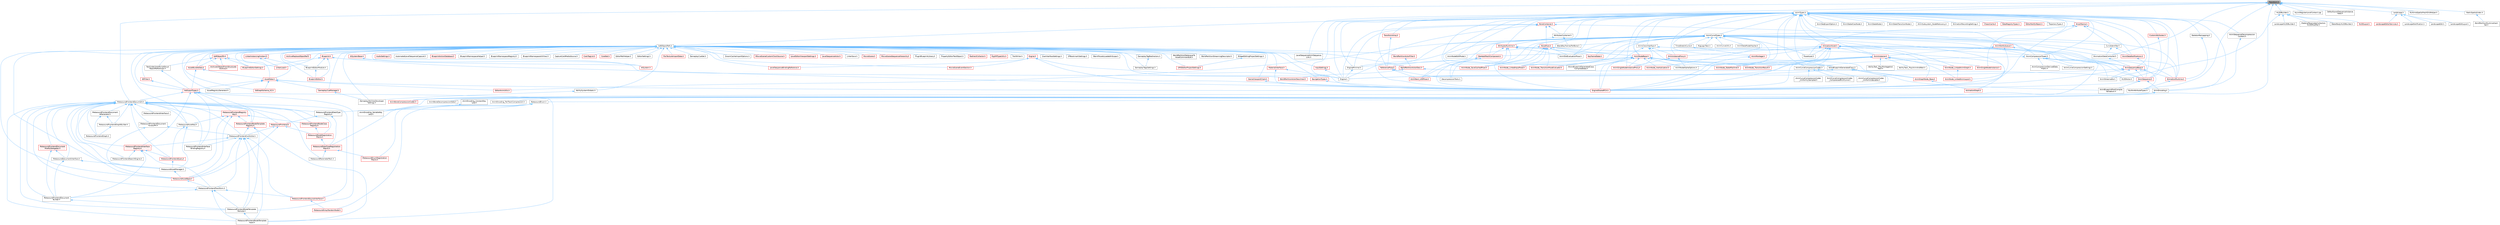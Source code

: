 digraph "Transform.h"
{
 // INTERACTIVE_SVG=YES
 // LATEX_PDF_SIZE
  bgcolor="transparent";
  edge [fontname=Helvetica,fontsize=10,labelfontname=Helvetica,labelfontsize=10];
  node [fontname=Helvetica,fontsize=10,shape=box,height=0.2,width=0.4];
  Node1 [id="Node000001",label="Transform.h",height=0.2,width=0.4,color="gray40", fillcolor="grey60", style="filled", fontcolor="black",tooltip=" "];
  Node1 -> Node2 [id="edge1_Node000001_Node000002",dir="back",color="steelblue1",style="solid",tooltip=" "];
  Node2 [id="Node000002",label="AnimTypes.h",height=0.2,width=0.4,color="grey40", fillcolor="white", style="filled",URL="$d5/d84/AnimTypes_8h.html",tooltip=" "];
  Node2 -> Node3 [id="edge2_Node000002_Node000003",dir="back",color="steelblue1",style="solid",tooltip=" "];
  Node3 [id="Node000003",label="AnimBlueprintGeneratedClass.h",height=0.2,width=0.4,color="grey40", fillcolor="white", style="filled",URL="$dc/d81/AnimBlueprintGeneratedClass_8h.html",tooltip=" "];
  Node3 -> Node4 [id="edge3_Node000003_Node000004",dir="back",color="steelblue1",style="solid",tooltip=" "];
  Node4 [id="Node000004",label="AnimBlueprintPostCompile\lValidation.h",height=0.2,width=0.4,color="grey40", fillcolor="white", style="filled",URL="$de/d1b/AnimBlueprintPostCompileValidation_8h.html",tooltip=" "];
  Node3 -> Node5 [id="edge4_Node000003_Node000005",dir="back",color="steelblue1",style="solid",tooltip=" "];
  Node5 [id="Node000005",label="AnimGraphNode_Base.h",height=0.2,width=0.4,color="red", fillcolor="#FFF0F0", style="filled",URL="$d0/dfb/AnimGraphNode__Base_8h.html",tooltip=" "];
  Node5 -> Node91 [id="edge5_Node000005_Node000091",dir="back",color="steelblue1",style="solid",tooltip=" "];
  Node91 [id="Node000091",label="AnimationGraph.h",height=0.2,width=0.4,color="red", fillcolor="#FFF0F0", style="filled",URL="$df/d2e/AnimationGraph_8h.html",tooltip=" "];
  Node3 -> Node97 [id="edge6_Node000003_Node000097",dir="back",color="steelblue1",style="solid",tooltip=" "];
  Node97 [id="Node000097",label="Engine.h",height=0.2,width=0.4,color="grey40", fillcolor="white", style="filled",URL="$d1/d34/Public_2Engine_8h.html",tooltip=" "];
  Node3 -> Node98 [id="edge7_Node000003_Node000098",dir="back",color="steelblue1",style="solid",tooltip=" "];
  Node98 [id="Node000098",label="EngineSharedPCH.h",height=0.2,width=0.4,color="red", fillcolor="#FFF0F0", style="filled",URL="$dc/dbb/EngineSharedPCH_8h.html",tooltip=" "];
  Node2 -> Node100 [id="edge8_Node000002_Node000100",dir="back",color="steelblue1",style="solid",tooltip=" "];
  Node100 [id="Node000100",label="AnimClassInterface.h",height=0.2,width=0.4,color="grey40", fillcolor="white", style="filled",URL="$df/dce/AnimClassInterface_8h.html",tooltip=" "];
  Node100 -> Node3 [id="edge9_Node000100_Node000003",dir="back",color="steelblue1",style="solid",tooltip=" "];
  Node100 -> Node101 [id="edge10_Node000100_Node000101",dir="back",color="steelblue1",style="solid",tooltip=" "];
  Node101 [id="Node000101",label="AnimInstanceProxy.h",height=0.2,width=0.4,color="red", fillcolor="#FFF0F0", style="filled",URL="$d6/d6e/AnimInstanceProxy_8h.html",tooltip=" "];
  Node101 -> Node102 [id="edge11_Node000101_Node000102",dir="back",color="steelblue1",style="solid",tooltip=" "];
  Node102 [id="Node000102",label="AnimNodeAlphaOptions.h",height=0.2,width=0.4,color="grey40", fillcolor="white", style="filled",URL="$df/d96/AnimNodeAlphaOptions_8h.html",tooltip=" "];
  Node101 -> Node104 [id="edge12_Node000101_Node000104",dir="back",color="steelblue1",style="solid",tooltip=" "];
  Node104 [id="Node000104",label="AnimSingleNodeInstanceProxy.h",height=0.2,width=0.4,color="red", fillcolor="#FFF0F0", style="filled",URL="$dc/de5/AnimSingleNodeInstanceProxy_8h.html",tooltip=" "];
  Node100 -> Node91 [id="edge13_Node000100_Node000091",dir="back",color="steelblue1",style="solid",tooltip=" "];
  Node100 -> Node98 [id="edge14_Node000100_Node000098",dir="back",color="steelblue1",style="solid",tooltip=" "];
  Node100 -> Node112 [id="edge15_Node000100_Node000112",dir="back",color="steelblue1",style="solid",tooltip=" "];
  Node112 [id="Node000112",label="IAnimBlueprintGeneratedClass\lCompiledData.h",height=0.2,width=0.4,color="grey40", fillcolor="white", style="filled",URL="$d6/de8/IAnimBlueprintGeneratedClassCompiledData_8h.html",tooltip=" "];
  Node2 -> Node113 [id="edge16_Node000002_Node000113",dir="back",color="steelblue1",style="solid",tooltip=" "];
  Node113 [id="Node000113",label="AnimCompressionTypes.h",height=0.2,width=0.4,color="grey40", fillcolor="white", style="filled",URL="$d1/d3b/AnimCompressionTypes_8h.html",tooltip=" "];
  Node113 -> Node114 [id="edge17_Node000113_Node000114",dir="back",color="steelblue1",style="solid",tooltip=" "];
  Node114 [id="Node000114",label="AnimBoneCompressionCodec.h",height=0.2,width=0.4,color="red", fillcolor="#FFF0F0", style="filled",URL="$dd/dc3/AnimBoneCompressionCodec_8h.html",tooltip=" "];
  Node113 -> Node123 [id="edge18_Node000113_Node000123",dir="back",color="steelblue1",style="solid",tooltip=" "];
  Node123 [id="Node000123",label="AnimCompressionDerivedData\lPublic.h",height=0.2,width=0.4,color="grey40", fillcolor="white", style="filled",URL="$dc/d36/AnimCompressionDerivedDataPublic_8h.html",tooltip=" "];
  Node113 -> Node124 [id="edge19_Node000113_Node000124",dir="back",color="steelblue1",style="solid",tooltip=" "];
  Node124 [id="Node000124",label="AnimCurveCompressionCodec.h",height=0.2,width=0.4,color="grey40", fillcolor="white", style="filled",URL="$d3/d77/AnimCurveCompressionCodec_8h.html",tooltip=" "];
  Node124 -> Node125 [id="edge20_Node000124_Node000125",dir="back",color="steelblue1",style="solid",tooltip=" "];
  Node125 [id="Node000125",label="AnimCurveCompressionCodec\l_CompressedRichCurve.h",height=0.2,width=0.4,color="grey40", fillcolor="white", style="filled",URL="$db/d72/AnimCurveCompressionCodec__CompressedRichCurve_8h.html",tooltip=" "];
  Node124 -> Node126 [id="edge21_Node000124_Node000126",dir="back",color="steelblue1",style="solid",tooltip=" "];
  Node126 [id="Node000126",label="AnimCurveCompressionCodec\l_UniformIndexable.h",height=0.2,width=0.4,color="grey40", fillcolor="white", style="filled",URL="$d7/d0a/AnimCurveCompressionCodec__UniformIndexable_8h.html",tooltip=" "];
  Node124 -> Node127 [id="edge22_Node000124_Node000127",dir="back",color="steelblue1",style="solid",tooltip=" "];
  Node127 [id="Node000127",label="AnimCurveCompressionCodec\l_UniformlySampled.h",height=0.2,width=0.4,color="grey40", fillcolor="white", style="filled",URL="$da/d4c/AnimCurveCompressionCodec__UniformlySampled_8h.html",tooltip=" "];
  Node113 -> Node128 [id="edge23_Node000113_Node000128",dir="back",color="steelblue1",style="solid",tooltip=" "];
  Node128 [id="Node000128",label="AnimCurveCompressionSettings.h",height=0.2,width=0.4,color="grey40", fillcolor="white", style="filled",URL="$d0/d49/AnimCurveCompressionSettings_8h.html",tooltip=" "];
  Node113 -> Node129 [id="edge24_Node000113_Node000129",dir="back",color="steelblue1",style="solid",tooltip=" "];
  Node129 [id="Node000129",label="AnimSequence.h",height=0.2,width=0.4,color="red", fillcolor="#FFF0F0", style="filled",URL="$d0/d8a/AnimSequence_8h.html",tooltip=" "];
  Node129 -> Node4 [id="edge25_Node000129_Node000004",dir="back",color="steelblue1",style="solid",tooltip=" "];
  Node129 -> Node130 [id="edge26_Node000129_Node000130",dir="back",color="steelblue1",style="solid",tooltip=" "];
  Node130 [id="Node000130",label="AnimEncoding.h",height=0.2,width=0.4,color="grey40", fillcolor="white", style="filled",URL="$d9/dfd/AnimEncoding_8h.html",tooltip=" "];
  Node130 -> Node114 [id="edge27_Node000130_Node000114",dir="back",color="steelblue1",style="solid",tooltip=" "];
  Node130 -> Node131 [id="edge28_Node000130_Node000131",dir="back",color="steelblue1",style="solid",tooltip=" "];
  Node131 [id="Node000131",label="AnimBoneDecompressionData.h",height=0.2,width=0.4,color="grey40", fillcolor="white", style="filled",URL="$d9/d92/AnimBoneDecompressionData_8h.html",tooltip=" "];
  Node130 -> Node132 [id="edge29_Node000130_Node000132",dir="back",color="steelblue1",style="solid",tooltip=" "];
  Node132 [id="Node000132",label="AnimEncoding_ConstantKey\lLerp.h",height=0.2,width=0.4,color="grey40", fillcolor="white", style="filled",URL="$d8/d74/AnimEncoding__ConstantKeyLerp_8h.html",tooltip=" "];
  Node132 -> Node133 [id="edge30_Node000132_Node000133",dir="back",color="steelblue1",style="solid",tooltip=" "];
  Node133 [id="Node000133",label="AnimEncoding_VariableKey\lLerp.h",height=0.2,width=0.4,color="grey40", fillcolor="white", style="filled",URL="$d7/d4b/AnimEncoding__VariableKeyLerp_8h.html",tooltip=" "];
  Node130 -> Node134 [id="edge31_Node000130_Node000134",dir="back",color="steelblue1",style="solid",tooltip=" "];
  Node134 [id="Node000134",label="AnimEncoding_PerTrackCompression.h",height=0.2,width=0.4,color="grey40", fillcolor="white", style="filled",URL="$dc/d27/AnimEncoding__PerTrackCompression_8h.html",tooltip=" "];
  Node130 -> Node133 [id="edge32_Node000130_Node000133",dir="back",color="steelblue1",style="solid",tooltip=" "];
  Node129 -> Node98 [id="edge33_Node000129_Node000098",dir="back",color="steelblue1",style="solid",tooltip=" "];
  Node113 -> Node122 [id="edge34_Node000113_Node000122",dir="back",color="steelblue1",style="solid",tooltip=" "];
  Node122 [id="Node000122",label="AnimStreamable.h",height=0.2,width=0.4,color="grey40", fillcolor="white", style="filled",URL="$d1/d46/AnimStreamable_8h.html",tooltip=" "];
  Node2 -> Node124 [id="edge35_Node000002_Node000124",dir="back",color="steelblue1",style="solid",tooltip=" "];
  Node2 -> Node144 [id="edge36_Node000002_Node000144",dir="back",color="steelblue1",style="solid",tooltip=" "];
  Node144 [id="Node000144",label="AnimCurveTypes.h",height=0.2,width=0.4,color="grey40", fillcolor="white", style="filled",URL="$d2/d19/AnimCurveTypes_8h.html",tooltip=" "];
  Node144 -> Node113 [id="edge37_Node000144_Node000113",dir="back",color="steelblue1",style="solid",tooltip=" "];
  Node144 -> Node145 [id="edge38_Node000144_Node000145",dir="back",color="steelblue1",style="solid",tooltip=" "];
  Node145 [id="Node000145",label="AnimCurveUtils.h",height=0.2,width=0.4,color="grey40", fillcolor="white", style="filled",URL="$d2/d99/AnimCurveUtils_8h.html",tooltip=" "];
  Node144 -> Node146 [id="edge39_Node000144_Node000146",dir="back",color="steelblue1",style="solid",tooltip=" "];
  Node146 [id="Node000146",label="AnimDataModelHasher.h",height=0.2,width=0.4,color="grey40", fillcolor="white", style="filled",URL="$d1/d21/AnimDataModelHasher_8h.html",tooltip=" "];
  Node144 -> Node147 [id="edge40_Node000144_Node000147",dir="back",color="steelblue1",style="solid",tooltip=" "];
  Node147 [id="Node000147",label="AnimDataNotifications.h",height=0.2,width=0.4,color="red", fillcolor="#FFF0F0", style="filled",URL="$df/dfa/AnimDataNotifications_8h.html",tooltip=" "];
  Node147 -> Node129 [id="edge41_Node000147_Node000129",dir="back",color="steelblue1",style="solid",tooltip=" "];
  Node144 -> Node188 [id="edge42_Node000144_Node000188",dir="back",color="steelblue1",style="solid",tooltip=" "];
  Node188 [id="Node000188",label="AnimNext_LODPose.h",height=0.2,width=0.4,color="red", fillcolor="#FFF0F0", style="filled",URL="$d7/d76/AnimNext__LODPose_8h.html",tooltip=" "];
  Node144 -> Node192 [id="edge43_Node000144_Node000192",dir="back",color="steelblue1",style="solid",tooltip=" "];
  Node192 [id="Node000192",label="AnimNodeBase.h",height=0.2,width=0.4,color="red", fillcolor="#FFF0F0", style="filled",URL="$d9/dce/AnimNodeBase_8h.html",tooltip=" "];
  Node192 -> Node3 [id="edge44_Node000192_Node000003",dir="back",color="steelblue1",style="solid",tooltip=" "];
  Node192 -> Node5 [id="edge45_Node000192_Node000005",dir="back",color="steelblue1",style="solid",tooltip=" "];
  Node192 -> Node102 [id="edge46_Node000192_Node000102",dir="back",color="steelblue1",style="solid",tooltip=" "];
  Node192 -> Node200 [id="edge47_Node000192_Node000200",dir="back",color="steelblue1",style="solid",tooltip=" "];
  Node200 [id="Node000200",label="AnimNode_Inertialization.h",height=0.2,width=0.4,color="red", fillcolor="#FFF0F0", style="filled",URL="$d8/d62/AnimNode__Inertialization_8h.html",tooltip=" "];
  Node192 -> Node202 [id="edge48_Node000192_Node000202",dir="back",color="steelblue1",style="solid",tooltip=" "];
  Node202 [id="Node000202",label="AnimNode_LinkedInputPose.h",height=0.2,width=0.4,color="red", fillcolor="#FFF0F0", style="filled",URL="$d3/d07/AnimNode__LinkedInputPose_8h.html",tooltip=" "];
  Node192 -> Node208 [id="edge49_Node000192_Node000208",dir="back",color="steelblue1",style="solid",tooltip=" "];
  Node208 [id="Node000208",label="AnimNode_SaveCachedPose.h",height=0.2,width=0.4,color="red", fillcolor="#FFF0F0", style="filled",URL="$d8/d46/AnimNode__SaveCachedPose_8h.html",tooltip=" "];
  Node192 -> Node164 [id="edge50_Node000192_Node000164",dir="back",color="steelblue1",style="solid",tooltip=" "];
  Node164 [id="Node000164",label="AnimNode_StateMachine.h",height=0.2,width=0.4,color="red", fillcolor="#FFF0F0", style="filled",URL="$df/d8f/AnimNode__StateMachine_8h.html",tooltip=" "];
  Node192 -> Node209 [id="edge51_Node000192_Node000209",dir="back",color="steelblue1",style="solid",tooltip=" "];
  Node209 [id="Node000209",label="AnimNode_TransitionPoseEvaluator.h",height=0.2,width=0.4,color="red", fillcolor="#FFF0F0", style="filled",URL="$db/df6/AnimNode__TransitionPoseEvaluator_8h.html",tooltip=" "];
  Node192 -> Node210 [id="edge52_Node000192_Node000210",dir="back",color="steelblue1",style="solid",tooltip=" "];
  Node210 [id="Node000210",label="AnimNode_TransitionResult.h",height=0.2,width=0.4,color="red", fillcolor="#FFF0F0", style="filled",URL="$d7/d1b/AnimNode__TransitionResult_8h.html",tooltip=" "];
  Node192 -> Node104 [id="edge53_Node000192_Node000104",dir="back",color="steelblue1",style="solid",tooltip=" "];
  Node192 -> Node98 [id="edge54_Node000192_Node000098",dir="back",color="steelblue1",style="solid",tooltip=" "];
  Node192 -> Node112 [id="edge55_Node000192_Node000112",dir="back",color="steelblue1",style="solid",tooltip=" "];
  Node144 -> Node200 [id="edge56_Node000144_Node000200",dir="back",color="steelblue1",style="solid",tooltip=" "];
  Node144 -> Node198 [id="edge57_Node000144_Node000198",dir="back",color="steelblue1",style="solid",tooltip=" "];
  Node198 [id="Node000198",label="AnimNode_LinkedAnimGraph.h",height=0.2,width=0.4,color="red", fillcolor="#FFF0F0", style="filled",URL="$d8/d5e/AnimNode__LinkedAnimGraph_8h.html",tooltip=" "];
  Node198 -> Node199 [id="edge58_Node000198_Node000199",dir="back",color="steelblue1",style="solid",tooltip=" "];
  Node199 [id="Node000199",label="AnimNode_LinkedAnimLayer.h",height=0.2,width=0.4,color="red", fillcolor="#FFF0F0", style="filled",URL="$da/d11/AnimNode__LinkedAnimLayer_8h.html",tooltip=" "];
  Node144 -> Node199 [id="edge59_Node000144_Node000199",dir="back",color="steelblue1",style="solid",tooltip=" "];
  Node144 -> Node202 [id="edge60_Node000144_Node000202",dir="back",color="steelblue1",style="solid",tooltip=" "];
  Node144 -> Node208 [id="edge61_Node000144_Node000208",dir="back",color="steelblue1",style="solid",tooltip=" "];
  Node144 -> Node209 [id="edge62_Node000144_Node000209",dir="back",color="steelblue1",style="solid",tooltip=" "];
  Node144 -> Node149 [id="edge63_Node000144_Node000149",dir="back",color="steelblue1",style="solid",tooltip=" "];
  Node149 [id="Node000149",label="AnimSequenceBase.h",height=0.2,width=0.4,color="red", fillcolor="#FFF0F0", style="filled",URL="$db/d58/AnimSequenceBase_8h.html",tooltip=" "];
  Node149 -> Node129 [id="edge64_Node000149_Node000129",dir="back",color="steelblue1",style="solid",tooltip=" "];
  Node149 -> Node122 [id="edge65_Node000149_Node000122",dir="back",color="steelblue1",style="solid",tooltip=" "];
  Node149 -> Node162 [id="edge66_Node000149_Node000162",dir="back",color="steelblue1",style="solid",tooltip=" "];
  Node162 [id="Node000162",label="AnimationRuntime.h",height=0.2,width=0.4,color="red", fillcolor="#FFF0F0", style="filled",URL="$da/d93/AnimationRuntime_8h.html",tooltip=" "];
  Node162 -> Node173 [id="edge67_Node000162_Node000173",dir="back",color="steelblue1",style="solid",tooltip=" "];
  Node173 [id="Node000173",label="BuiltInAttributeTypes.h",height=0.2,width=0.4,color="grey40", fillcolor="white", style="filled",URL="$dc/dd0/BuiltInAttributeTypes_8h.html",tooltip=" "];
  Node149 -> Node173 [id="edge68_Node000149_Node000173",dir="back",color="steelblue1",style="solid",tooltip=" "];
  Node149 -> Node97 [id="edge69_Node000149_Node000097",dir="back",color="steelblue1",style="solid",tooltip=" "];
  Node149 -> Node98 [id="edge70_Node000149_Node000098",dir="back",color="steelblue1",style="solid",tooltip=" "];
  Node144 -> Node212 [id="edge71_Node000144_Node000212",dir="back",color="steelblue1",style="solid",tooltip=" "];
  Node212 [id="Node000212",label="AnimSlotEvaluationPose.h",height=0.2,width=0.4,color="grey40", fillcolor="white", style="filled",URL="$db/d61/AnimSlotEvaluationPose_8h.html",tooltip=" "];
  Node144 -> Node162 [id="edge72_Node000144_Node000162",dir="back",color="steelblue1",style="solid",tooltip=" "];
  Node144 -> Node213 [id="edge73_Node000144_Node000213",dir="back",color="steelblue1",style="solid",tooltip=" "];
  Node213 [id="Node000213",label="BlendKeyframesPerBone.h",height=0.2,width=0.4,color="grey40", fillcolor="white", style="filled",URL="$d0/d52/BlendKeyframesPerBone_8h.html",tooltip=" "];
  Node144 -> Node214 [id="edge74_Node000144_Node000214",dir="back",color="steelblue1",style="solid",tooltip=" "];
  Node214 [id="Node000214",label="CurveIdentifier.h",height=0.2,width=0.4,color="grey40", fillcolor="white", style="filled",URL="$d7/d2c/CurveIdentifier_8h.html",tooltip=" "];
  Node214 -> Node147 [id="edge75_Node000214_Node000147",dir="back",color="steelblue1",style="solid",tooltip=" "];
  Node214 -> Node186 [id="edge76_Node000214_Node000186",dir="back",color="steelblue1",style="solid",tooltip=" "];
  Node186 [id="Node000186",label="IAnimationDataController.h",height=0.2,width=0.4,color="grey40", fillcolor="white", style="filled",URL="$df/d22/IAnimationDataController_8h.html",tooltip=" "];
  Node186 -> Node149 [id="edge77_Node000186_Node000149",dir="back",color="steelblue1",style="solid",tooltip=" "];
  Node144 -> Node215 [id="edge78_Node000144_Node000215",dir="back",color="steelblue1",style="solid",tooltip=" "];
  Node215 [id="Node000215",label="DecompressionTools.h",height=0.2,width=0.4,color="grey40", fillcolor="white", style="filled",URL="$db/dae/DecompressionTools_8h.html",tooltip=" "];
  Node144 -> Node216 [id="edge79_Node000144_Node000216",dir="back",color="steelblue1",style="solid",tooltip=" "];
  Node216 [id="Node000216",label="EditorAnimUtils.h",height=0.2,width=0.4,color="red", fillcolor="#FFF0F0", style="filled",URL="$d1/dd4/EditorAnimUtils_8h.html",tooltip=" "];
  Node144 -> Node97 [id="edge80_Node000144_Node000097",dir="back",color="steelblue1",style="solid",tooltip=" "];
  Node144 -> Node156 [id="edge81_Node000144_Node000156",dir="back",color="steelblue1",style="solid",tooltip=" "];
  Node156 [id="Node000156",label="EngineMinimal.h",height=0.2,width=0.4,color="grey40", fillcolor="white", style="filled",URL="$d0/d2c/EngineMinimal_8h.html",tooltip=" "];
  Node156 -> Node97 [id="edge82_Node000156_Node000097",dir="back",color="steelblue1",style="solid",tooltip=" "];
  Node144 -> Node98 [id="edge83_Node000144_Node000098",dir="back",color="steelblue1",style="solid",tooltip=" "];
  Node144 -> Node186 [id="edge84_Node000144_Node000186",dir="back",color="steelblue1",style="solid",tooltip=" "];
  Node144 -> Node218 [id="edge85_Node000144_Node000218",dir="back",color="steelblue1",style="solid",tooltip=" "];
  Node218 [id="Node000218",label="KeyframeState.h",height=0.2,width=0.4,color="red", fillcolor="#FFF0F0", style="filled",URL="$d3/dcd/KeyframeState_8h.html",tooltip=" "];
  Node144 -> Node187 [id="edge86_Node000144_Node000187",dir="back",color="steelblue1",style="solid",tooltip=" "];
  Node187 [id="Node000187",label="PoseAsset.h",height=0.2,width=0.4,color="grey40", fillcolor="white", style="filled",URL="$d9/dba/PoseAsset_8h.html",tooltip=" "];
  Node144 -> Node225 [id="edge87_Node000144_Node000225",dir="back",color="steelblue1",style="solid",tooltip=" "];
  Node225 [id="Node000225",label="RigLogicTask.h",height=0.2,width=0.4,color="grey40", fillcolor="white", style="filled",URL="$dd/de7/RigLogicTask_8h.html",tooltip=" "];
  Node144 -> Node226 [id="edge88_Node000144_Node000226",dir="back",color="steelblue1",style="solid",tooltip=" "];
  Node226 [id="Node000226",label="SkeletalMeshComponent.h",height=0.2,width=0.4,color="red", fillcolor="#FFF0F0", style="filled",URL="$d8/db5/SkeletalMeshComponent_8h.html",tooltip=" "];
  Node226 -> Node156 [id="edge89_Node000226_Node000156",dir="back",color="steelblue1",style="solid",tooltip=" "];
  Node226 -> Node98 [id="edge90_Node000226_Node000098",dir="back",color="steelblue1",style="solid",tooltip=" "];
  Node226 -> Node236 [id="edge91_Node000226_Node000236",dir="back",color="steelblue1",style="solid",tooltip=" "];
  Node236 [id="Node000236",label="ReferencePose.h",height=0.2,width=0.4,color="red", fillcolor="#FFF0F0", style="filled",URL="$d7/d7f/ReferencePose_8h.html",tooltip=" "];
  Node236 -> Node188 [id="edge92_Node000236_Node000188",dir="back",color="steelblue1",style="solid",tooltip=" "];
  Node236 -> Node215 [id="edge93_Node000236_Node000215",dir="back",color="steelblue1",style="solid",tooltip=" "];
  Node144 -> Node280 [id="edge94_Node000144_Node000280",dir="back",color="steelblue1",style="solid",tooltip=" "];
  Node280 [id="Node000280",label="TimeStretchCurve.h",height=0.2,width=0.4,color="grey40", fillcolor="white", style="filled",URL="$dc/df5/TimeStretchCurve_8h.html",tooltip=" "];
  Node280 -> Node152 [id="edge95_Node000280_Node000152",dir="back",color="steelblue1",style="solid",tooltip=" "];
  Node152 [id="Node000152",label="AnimMontage.h",height=0.2,width=0.4,color="red", fillcolor="#FFF0F0", style="filled",URL="$d2/da0/AnimMontage_8h.html",tooltip=" "];
  Node152 -> Node98 [id="edge96_Node000152_Node000098",dir="back",color="steelblue1",style="solid",tooltip=" "];
  Node2 -> Node130 [id="edge97_Node000002_Node000130",dir="back",color="steelblue1",style="solid",tooltip=" "];
  Node2 -> Node281 [id="edge98_Node000002_Node000281",dir="back",color="steelblue1",style="solid",tooltip=" "];
  Node281 [id="Node000281",label="AnimInstance.h",height=0.2,width=0.4,color="red", fillcolor="#FFF0F0", style="filled",URL="$df/da0/AnimInstance_8h.html",tooltip=" "];
  Node281 -> Node282 [id="edge99_Node000281_Node000282",dir="back",color="steelblue1",style="solid",tooltip=" "];
  Node282 [id="Node000282",label="AbilityTask_PlayAnimAndWait.h",height=0.2,width=0.4,color="grey40", fillcolor="white", style="filled",URL="$d4/d50/AbilityTask__PlayAnimAndWait_8h.html",tooltip=" "];
  Node281 -> Node283 [id="edge100_Node000281_Node000283",dir="back",color="steelblue1",style="solid",tooltip=" "];
  Node283 [id="Node000283",label="AbilityTask_PlayMontageAnd\lWait.h",height=0.2,width=0.4,color="grey40", fillcolor="white", style="filled",URL="$de/d05/AbilityTask__PlayMontageAndWait_8h.html",tooltip=" "];
  Node281 -> Node102 [id="edge101_Node000281_Node000102",dir="back",color="steelblue1",style="solid",tooltip=" "];
  Node281 -> Node198 [id="edge102_Node000281_Node000198",dir="back",color="steelblue1",style="solid",tooltip=" "];
  Node281 -> Node199 [id="edge103_Node000281_Node000199",dir="back",color="steelblue1",style="solid",tooltip=" "];
  Node281 -> Node164 [id="edge104_Node000281_Node000164",dir="back",color="steelblue1",style="solid",tooltip=" "];
  Node281 -> Node210 [id="edge105_Node000281_Node000210",dir="back",color="steelblue1",style="solid",tooltip=" "];
  Node281 -> Node284 [id="edge106_Node000281_Node000284",dir="back",color="steelblue1",style="solid",tooltip=" "];
  Node284 [id="Node000284",label="AnimSingleNodeInstance.h",height=0.2,width=0.4,color="red", fillcolor="#FFF0F0", style="filled",URL="$d1/df1/AnimSingleNodeInstance_8h.html",tooltip=" "];
  Node281 -> Node97 [id="edge107_Node000281_Node000097",dir="back",color="steelblue1",style="solid",tooltip=" "];
  Node281 -> Node98 [id="edge108_Node000281_Node000098",dir="back",color="steelblue1",style="solid",tooltip=" "];
  Node2 -> Node101 [id="edge109_Node000002_Node000101",dir="back",color="steelblue1",style="solid",tooltip=" "];
  Node2 -> Node152 [id="edge110_Node000002_Node000152",dir="back",color="steelblue1",style="solid",tooltip=" "];
  Node2 -> Node192 [id="edge111_Node000002_Node000192",dir="back",color="steelblue1",style="solid",tooltip=" "];
  Node2 -> Node289 [id="edge112_Node000002_Node000289",dir="back",color="steelblue1",style="solid",tooltip=" "];
  Node289 [id="Node000289",label="AnimNodeEditMode.h",height=0.2,width=0.4,color="grey40", fillcolor="white", style="filled",URL="$df/df6/AnimNodeEditMode_8h.html",tooltip=" "];
  Node2 -> Node208 [id="edge113_Node000002_Node000208",dir="back",color="steelblue1",style="solid",tooltip=" "];
  Node2 -> Node164 [id="edge114_Node000002_Node000164",dir="back",color="steelblue1",style="solid",tooltip=" "];
  Node2 -> Node290 [id="edge115_Node000002_Node000290",dir="back",color="steelblue1",style="solid",tooltip=" "];
  Node290 [id="Node000290",label="AnimNotifyQueue.h",height=0.2,width=0.4,color="red", fillcolor="#FFF0F0", style="filled",URL="$d7/dcc/AnimNotifyQueue_8h.html",tooltip=" "];
  Node290 -> Node281 [id="edge116_Node000290_Node000281",dir="back",color="steelblue1",style="solid",tooltip=" "];
  Node290 -> Node149 [id="edge117_Node000290_Node000149",dir="back",color="steelblue1",style="solid",tooltip=" "];
  Node290 -> Node98 [id="edge118_Node000290_Node000098",dir="back",color="steelblue1",style="solid",tooltip=" "];
  Node2 -> Node307 [id="edge119_Node000002_Node000307",dir="back",color="steelblue1",style="solid",tooltip=" "];
  Node307 [id="Node000307",label="AnimSeqExportOption.h",height=0.2,width=0.4,color="grey40", fillcolor="white", style="filled",URL="$d2/dc4/AnimSeqExportOption_8h.html",tooltip=" "];
  Node2 -> Node129 [id="edge120_Node000002_Node000129",dir="back",color="steelblue1",style="solid",tooltip=" "];
  Node2 -> Node149 [id="edge121_Node000002_Node000149",dir="back",color="steelblue1",style="solid",tooltip=" "];
  Node2 -> Node308 [id="edge122_Node000002_Node000308",dir="back",color="steelblue1",style="solid",tooltip=" "];
  Node308 [id="Node000308",label="AnimSequenceDecompression\lContext.h",height=0.2,width=0.4,color="grey40", fillcolor="white", style="filled",URL="$d5/d33/AnimSequenceDecompressionContext_8h.html",tooltip=" "];
  Node308 -> Node130 [id="edge123_Node000308_Node000130",dir="back",color="steelblue1",style="solid",tooltip=" "];
  Node2 -> Node284 [id="edge124_Node000002_Node000284",dir="back",color="steelblue1",style="solid",tooltip=" "];
  Node2 -> Node104 [id="edge125_Node000002_Node000104",dir="back",color="steelblue1",style="solid",tooltip=" "];
  Node2 -> Node212 [id="edge126_Node000002_Node000212",dir="back",color="steelblue1",style="solid",tooltip=" "];
  Node2 -> Node309 [id="edge127_Node000002_Node000309",dir="back",color="steelblue1",style="solid",tooltip=" "];
  Node309 [id="Node000309",label="AnimStateAliasNode.h",height=0.2,width=0.4,color="grey40", fillcolor="white", style="filled",URL="$d1/dd2/AnimStateAliasNode_8h.html",tooltip=" "];
  Node2 -> Node310 [id="edge128_Node000002_Node000310",dir="back",color="steelblue1",style="solid",tooltip=" "];
  Node310 [id="Node000310",label="AnimStateNode.h",height=0.2,width=0.4,color="grey40", fillcolor="white", style="filled",URL="$dd/d85/AnimStateNode_8h.html",tooltip=" "];
  Node2 -> Node166 [id="edge129_Node000002_Node000166",dir="back",color="steelblue1",style="solid",tooltip=" "];
  Node166 [id="Node000166",label="AnimStateTransitionNode.h",height=0.2,width=0.4,color="grey40", fillcolor="white", style="filled",URL="$d3/db4/AnimStateTransitionNode_8h.html",tooltip=" "];
  Node2 -> Node122 [id="edge130_Node000002_Node000122",dir="back",color="steelblue1",style="solid",tooltip=" "];
  Node2 -> Node311 [id="edge131_Node000002_Node000311",dir="back",color="steelblue1",style="solid",tooltip=" "];
  Node311 [id="Node000311",label="AnimSubsystem_NodeRelevancy.h",height=0.2,width=0.4,color="grey40", fillcolor="white", style="filled",URL="$d1/de2/AnimSubsystem__NodeRelevancy_8h.html",tooltip=" "];
  Node2 -> Node312 [id="edge132_Node000002_Node000312",dir="back",color="steelblue1",style="solid",tooltip=" "];
  Node312 [id="Node000312",label="AnimationAsset.h",height=0.2,width=0.4,color="red", fillcolor="#FFF0F0", style="filled",URL="$d4/df8/AnimationAsset_8h.html",tooltip=" "];
  Node312 -> Node113 [id="edge133_Node000312_Node000113",dir="back",color="steelblue1",style="solid",tooltip=" "];
  Node312 -> Node5 [id="edge134_Node000312_Node000005",dir="back",color="steelblue1",style="solid",tooltip=" "];
  Node312 -> Node281 [id="edge135_Node000312_Node000281",dir="back",color="steelblue1",style="solid",tooltip=" "];
  Node312 -> Node101 [id="edge136_Node000312_Node000101",dir="back",color="steelblue1",style="solid",tooltip=" "];
  Node312 -> Node152 [id="edge137_Node000312_Node000152",dir="back",color="steelblue1",style="solid",tooltip=" "];
  Node312 -> Node164 [id="edge138_Node000312_Node000164",dir="back",color="steelblue1",style="solid",tooltip=" "];
  Node312 -> Node129 [id="edge139_Node000312_Node000129",dir="back",color="steelblue1",style="solid",tooltip=" "];
  Node312 -> Node149 [id="edge140_Node000312_Node000149",dir="back",color="steelblue1",style="solid",tooltip=" "];
  Node312 -> Node104 [id="edge141_Node000312_Node000104",dir="back",color="steelblue1",style="solid",tooltip=" "];
  Node312 -> Node162 [id="edge142_Node000312_Node000162",dir="back",color="steelblue1",style="solid",tooltip=" "];
  Node312 -> Node98 [id="edge143_Node000312_Node000098",dir="back",color="steelblue1",style="solid",tooltip=" "];
  Node312 -> Node187 [id="edge144_Node000312_Node000187",dir="back",color="steelblue1",style="solid",tooltip=" "];
  Node312 -> Node226 [id="edge145_Node000312_Node000226",dir="back",color="steelblue1",style="solid",tooltip=" "];
  Node2 -> Node330 [id="edge146_Node000002_Node000330",dir="back",color="steelblue1",style="solid",tooltip=" "];
  Node330 [id="Node000330",label="AnimationRecordingSettings.h",height=0.2,width=0.4,color="grey40", fillcolor="white", style="filled",URL="$d8/dfd/AnimationRecordingSettings_8h.html",tooltip=" "];
  Node2 -> Node162 [id="edge147_Node000002_Node000162",dir="back",color="steelblue1",style="solid",tooltip=" "];
  Node2 -> Node331 [id="edge148_Node000002_Node000331",dir="back",color="steelblue1",style="solid",tooltip=" "];
  Node331 [id="Node000331",label="AttributesContainer.h",height=0.2,width=0.4,color="grey40", fillcolor="white", style="filled",URL="$d7/db7/AttributesContainer_8h.html",tooltip=" "];
  Node331 -> Node332 [id="edge149_Node000331_Node000332",dir="back",color="steelblue1",style="solid",tooltip=" "];
  Node332 [id="Node000332",label="AttributesRuntime.h",height=0.2,width=0.4,color="red", fillcolor="#FFF0F0", style="filled",URL="$dc/dc1/AttributesRuntime_8h.html",tooltip=" "];
  Node332 -> Node188 [id="edge150_Node000332_Node000188",dir="back",color="steelblue1",style="solid",tooltip=" "];
  Node332 -> Node192 [id="edge151_Node000332_Node000192",dir="back",color="steelblue1",style="solid",tooltip=" "];
  Node332 -> Node212 [id="edge152_Node000332_Node000212",dir="back",color="steelblue1",style="solid",tooltip=" "];
  Node332 -> Node215 [id="edge153_Node000332_Node000215",dir="back",color="steelblue1",style="solid",tooltip=" "];
  Node332 -> Node218 [id="edge154_Node000332_Node000218",dir="back",color="steelblue1",style="solid",tooltip=" "];
  Node332 -> Node226 [id="edge155_Node000332_Node000226",dir="back",color="steelblue1",style="solid",tooltip=" "];
  Node331 -> Node213 [id="edge156_Node000331_Node000213",dir="back",color="steelblue1",style="solid",tooltip=" "];
  Node2 -> Node332 [id="edge157_Node000002_Node000332",dir="back",color="steelblue1",style="solid",tooltip=" "];
  Node2 -> Node338 [id="edge158_Node000002_Node000338",dir="back",color="steelblue1",style="solid",tooltip=" "];
  Node338 [id="Node000338",label="BoneContainer.h",height=0.2,width=0.4,color="red", fillcolor="#FFF0F0", style="filled",URL="$d9/d68/BoneContainer_8h.html",tooltip=" "];
  Node338 -> Node113 [id="edge159_Node000338_Node000113",dir="back",color="steelblue1",style="solid",tooltip=" "];
  Node338 -> Node331 [id="edge160_Node000338_Node000331",dir="back",color="steelblue1",style="solid",tooltip=" "];
  Node338 -> Node339 [id="edge161_Node000338_Node000339",dir="back",color="steelblue1",style="solid",tooltip=" "];
  Node339 [id="Node000339",label="BonePose.h",height=0.2,width=0.4,color="red", fillcolor="#FFF0F0", style="filled",URL="$dd/d83/BonePose_8h.html",tooltip=" "];
  Node339 -> Node192 [id="edge162_Node000339_Node000192",dir="back",color="steelblue1",style="solid",tooltip=" "];
  Node339 -> Node289 [id="edge163_Node000339_Node000289",dir="back",color="steelblue1",style="solid",tooltip=" "];
  Node339 -> Node202 [id="edge164_Node000339_Node000202",dir="back",color="steelblue1",style="solid",tooltip=" "];
  Node339 -> Node208 [id="edge165_Node000339_Node000208",dir="back",color="steelblue1",style="solid",tooltip=" "];
  Node339 -> Node209 [id="edge166_Node000339_Node000209",dir="back",color="steelblue1",style="solid",tooltip=" "];
  Node339 -> Node212 [id="edge167_Node000339_Node000212",dir="back",color="steelblue1",style="solid",tooltip=" "];
  Node339 -> Node162 [id="edge168_Node000339_Node000162",dir="back",color="steelblue1",style="solid",tooltip=" "];
  Node339 -> Node98 [id="edge169_Node000339_Node000098",dir="back",color="steelblue1",style="solid",tooltip=" "];
  Node338 -> Node97 [id="edge170_Node000338_Node000097",dir="back",color="steelblue1",style="solid",tooltip=" "];
  Node338 -> Node156 [id="edge171_Node000338_Node000156",dir="back",color="steelblue1",style="solid",tooltip=" "];
  Node338 -> Node98 [id="edge172_Node000338_Node000098",dir="back",color="steelblue1",style="solid",tooltip=" "];
  Node2 -> Node339 [id="edge173_Node000002_Node000339",dir="back",color="steelblue1",style="solid",tooltip=" "];
  Node2 -> Node382 [id="edge174_Node000002_Node000382",dir="back",color="steelblue1",style="solid",tooltip=" "];
  Node382 [id="Node000382",label="ChaosCache.h",height=0.2,width=0.4,color="red", fillcolor="#FFF0F0", style="filled",URL="$d0/de3/ChaosCache_8h.html",tooltip=" "];
  Node2 -> Node384 [id="edge175_Node000002_Node000384",dir="back",color="steelblue1",style="solid",tooltip=" "];
  Node384 [id="Node000384",label="CustomAttributes.h",height=0.2,width=0.4,color="red", fillcolor="#FFF0F0", style="filled",URL="$de/df2/CustomAttributes_8h.html",tooltip=" "];
  Node384 -> Node129 [id="edge176_Node000384_Node000129",dir="back",color="steelblue1",style="solid",tooltip=" "];
  Node2 -> Node386 [id="edge177_Node000002_Node000386",dir="back",color="steelblue1",style="solid",tooltip=" "];
  Node386 [id="Node000386",label="DataRegistryTypes.h",height=0.2,width=0.4,color="red", fillcolor="#FFF0F0", style="filled",URL="$de/d7c/DataRegistryTypes_8h.html",tooltip=" "];
  Node2 -> Node388 [id="edge178_Node000002_Node000388",dir="back",color="steelblue1",style="solid",tooltip=" "];
  Node388 [id="Node000388",label="EditorNotifyObject.h",height=0.2,width=0.4,color="red", fillcolor="#FFF0F0", style="filled",URL="$de/d1c/EditorNotifyObject_8h.html",tooltip=" "];
  Node2 -> Node97 [id="edge179_Node000002_Node000097",dir="back",color="steelblue1",style="solid",tooltip=" "];
  Node2 -> Node156 [id="edge180_Node000002_Node000156",dir="back",color="steelblue1",style="solid",tooltip=" "];
  Node2 -> Node98 [id="edge181_Node000002_Node000098",dir="back",color="steelblue1",style="solid",tooltip=" "];
  Node2 -> Node112 [id="edge182_Node000002_Node000112",dir="back",color="steelblue1",style="solid",tooltip=" "];
  Node2 -> Node389 [id="edge183_Node000002_Node000389",dir="back",color="steelblue1",style="solid",tooltip=" "];
  Node389 [id="Node000389",label="LevelSequenceAnimSequence\lLink.h",height=0.2,width=0.4,color="grey40", fillcolor="white", style="filled",URL="$d0/d19/LevelSequenceAnimSequenceLink_8h.html",tooltip=" "];
  Node2 -> Node236 [id="edge184_Node000002_Node000236",dir="back",color="steelblue1",style="solid",tooltip=" "];
  Node2 -> Node390 [id="edge185_Node000002_Node000390",dir="back",color="steelblue1",style="solid",tooltip=" "];
  Node390 [id="Node000390",label="SkeletonRemapping.h",height=0.2,width=0.4,color="grey40", fillcolor="white", style="filled",URL="$d6/d54/SkeletonRemapping_8h.html",tooltip=" "];
  Node390 -> Node162 [id="edge186_Node000390_Node000162",dir="back",color="steelblue1",style="solid",tooltip=" "];
  Node2 -> Node391 [id="edge187_Node000002_Node000391",dir="back",color="steelblue1",style="solid",tooltip=" "];
  Node391 [id="Node000391",label="SmartName.h",height=0.2,width=0.4,color="red", fillcolor="#FFF0F0", style="filled",URL="$da/d84/SmartName_8h.html",tooltip=" "];
  Node391 -> Node144 [id="edge188_Node000391_Node000144",dir="back",color="steelblue1",style="solid",tooltip=" "];
  Node391 -> Node147 [id="edge189_Node000391_Node000147",dir="back",color="steelblue1",style="solid",tooltip=" "];
  Node391 -> Node214 [id="edge190_Node000391_Node000214",dir="back",color="steelblue1",style="solid",tooltip=" "];
  Node391 -> Node98 [id="edge191_Node000391_Node000098",dir="back",color="steelblue1",style="solid",tooltip=" "];
  Node391 -> Node187 [id="edge192_Node000391_Node000187",dir="back",color="steelblue1",style="solid",tooltip=" "];
  Node2 -> Node393 [id="edge193_Node000002_Node000393",dir="back",color="steelblue1",style="solid",tooltip=" "];
  Node393 [id="Node000393",label="TrajectoryTypes.h",height=0.2,width=0.4,color="grey40", fillcolor="white", style="filled",URL="$d3/d88/TrajectoryTypes_8h.html",tooltip=" "];
  Node2 -> Node394 [id="edge194_Node000002_Node000394",dir="back",color="steelblue1",style="solid",tooltip=" "];
  Node394 [id="Node000394",label="TransformArray.h",height=0.2,width=0.4,color="red", fillcolor="#FFF0F0", style="filled",URL="$d5/de7/TransformArray_8h.html",tooltip=" "];
  Node394 -> Node236 [id="edge195_Node000394_Node000236",dir="back",color="steelblue1",style="solid",tooltip=" "];
  Node1 -> Node398 [id="edge196_Node000001_Node000398",dir="back",color="steelblue1",style="solid",tooltip=" "];
  Node398 [id="Node000398",label="AsyncRegisterLevelContext.cpp",height=0.2,width=0.4,color="grey40", fillcolor="white", style="filled",URL="$da/df8/AsyncRegisterLevelContext_8cpp.html",tooltip=" "];
  Node1 -> Node173 [id="edge197_Node000001_Node000173",dir="back",color="steelblue1",style="solid",tooltip=" "];
  Node1 -> Node399 [id="edge198_Node000001_Node000399",dir="back",color="steelblue1",style="solid",tooltip=" "];
  Node399 [id="Node000399",label="DefaultLevelSequenceInstance\lData.h",height=0.2,width=0.4,color="grey40", fillcolor="white", style="filled",URL="$d0/d8b/DefaultLevelSequenceInstanceData_8h.html",tooltip=" "];
  Node1 -> Node400 [id="edge199_Node000001_Node000400",dir="back",color="steelblue1",style="solid",tooltip=" "];
  Node400 [id="Node000400",label="HLODBuilder.h",height=0.2,width=0.4,color="grey40", fillcolor="white", style="filled",URL="$d0/dbe/HLODBuilder_8h.html",tooltip=" "];
  Node400 -> Node401 [id="edge200_Node000400_Node000401",dir="back",color="steelblue1",style="solid",tooltip=" "];
  Node401 [id="Node000401",label="HLODActor.h",height=0.2,width=0.4,color="grey40", fillcolor="white", style="filled",URL="$d7/d35/HLODActor_8h.html",tooltip=" "];
  Node400 -> Node402 [id="edge201_Node000400_Node000402",dir="back",color="steelblue1",style="solid",tooltip=" "];
  Node402 [id="Node000402",label="HLODLayer.h",height=0.2,width=0.4,color="red", fillcolor="#FFF0F0", style="filled",URL="$d6/da7/HLODLayer_8h.html",tooltip=" "];
  Node400 -> Node407 [id="edge202_Node000400_Node000407",dir="back",color="steelblue1",style="solid",tooltip=" "];
  Node407 [id="Node000407",label="LandscapeHLODBuilder.h",height=0.2,width=0.4,color="grey40", fillcolor="white", style="filled",URL="$d5/d7f/LandscapeHLODBuilder_8h.html",tooltip=" "];
  Node400 -> Node408 [id="edge203_Node000400_Node000408",dir="back",color="steelblue1",style="solid",tooltip=" "];
  Node408 [id="Node000408",label="MaterialParameterCollection\lHLODModifier.h",height=0.2,width=0.4,color="grey40", fillcolor="white", style="filled",URL="$d8/db6/MaterialParameterCollectionHLODModifier_8h.html",tooltip=" "];
  Node400 -> Node409 [id="edge204_Node000400_Node000409",dir="back",color="steelblue1",style="solid",tooltip=" "];
  Node409 [id="Node000409",label="WaterBodyHLODBuilder.h",height=0.2,width=0.4,color="grey40", fillcolor="white", style="filled",URL="$da/d85/WaterBodyHLODBuilder_8h.html",tooltip=" "];
  Node1 -> Node186 [id="edge205_Node000001_Node000186",dir="back",color="steelblue1",style="solid",tooltip=" "];
  Node1 -> Node410 [id="edge206_Node000001_Node000410",dir="back",color="steelblue1",style="solid",tooltip=" "];
  Node410 [id="Node000410",label="Landscape.h",height=0.2,width=0.4,color="grey40", fillcolor="white", style="filled",URL="$d5/dd6/Landscape_8h.html",tooltip=" "];
  Node410 -> Node411 [id="edge207_Node000410_Node000411",dir="back",color="steelblue1",style="solid",tooltip=" "];
  Node411 [id="Node000411",label="LandscapeEdit.h",height=0.2,width=0.4,color="grey40", fillcolor="white", style="filled",URL="$df/d61/LandscapeEdit_8h.html",tooltip=" "];
  Node410 -> Node412 [id="edge208_Node000410_Node000412",dir="back",color="steelblue1",style="solid",tooltip=" "];
  Node412 [id="Node000412",label="LandscapeEditLayer.h",height=0.2,width=0.4,color="grey40", fillcolor="white", style="filled",URL="$d2/d34/LandscapeEditLayer_8h.html",tooltip=" "];
  Node410 -> Node413 [id="edge209_Node000410_Node000413",dir="back",color="steelblue1",style="solid",tooltip=" "];
  Node413 [id="Node000413",label="LandscapeEditorServices.h",height=0.2,width=0.4,color="red", fillcolor="#FFF0F0", style="filled",URL="$d0/de9/LandscapeEditorServices_8h.html",tooltip=" "];
  Node410 -> Node415 [id="edge210_Node000410_Node000415",dir="back",color="steelblue1",style="solid",tooltip=" "];
  Node415 [id="Node000415",label="LandscapeNotification.h",height=0.2,width=0.4,color="grey40", fillcolor="white", style="filled",URL="$d7/de3/LandscapeNotification_8h.html",tooltip=" "];
  Node1 -> Node416 [id="edge211_Node000001_Node000416",dir="back",color="steelblue1",style="solid",tooltip=" "];
  Node416 [id="Node000416",label="MetasoundEnum.h",height=0.2,width=0.4,color="grey40", fillcolor="white", style="filled",URL="$d4/d20/MetasoundEnum_8h.html",tooltip=" "];
  Node416 -> Node417 [id="edge212_Node000416_Node000417",dir="back",color="steelblue1",style="solid",tooltip=" "];
  Node417 [id="Node000417",label="MetasoundArrayRandomNode.h",height=0.2,width=0.4,color="red", fillcolor="#FFF0F0", style="filled",URL="$d3/d94/MetasoundArrayRandomNode_8h.html",tooltip=" "];
  Node416 -> Node419 [id="edge213_Node000416_Node000419",dir="back",color="steelblue1",style="solid",tooltip=" "];
  Node419 [id="Node000419",label="MetasoundDataTypeRegistration\lMacro.h",height=0.2,width=0.4,color="red", fillcolor="#FFF0F0", style="filled",URL="$d1/d2b/MetasoundDataTypeRegistrationMacro_8h.html",tooltip=" "];
  Node419 -> Node421 [id="edge214_Node000419_Node000421",dir="back",color="steelblue1",style="solid",tooltip=" "];
  Node421 [id="Node000421",label="MetasoundEnumRegistration\lMacro.h",height=0.2,width=0.4,color="red", fillcolor="#FFF0F0", style="filled",URL="$dd/da6/MetasoundEnumRegistrationMacro_8h.html",tooltip=" "];
  Node419 -> Node435 [id="edge215_Node000419_Node000435",dir="back",color="steelblue1",style="solid",tooltip=" "];
  Node435 [id="Node000435",label="MetasoundParameterPack.h",height=0.2,width=0.4,color="grey40", fillcolor="white", style="filled",URL="$d8/d84/MetasoundParameterPack_8h.html",tooltip=" "];
  Node416 -> Node421 [id="edge216_Node000416_Node000421",dir="back",color="steelblue1",style="solid",tooltip=" "];
  Node416 -> Node449 [id="edge217_Node000416_Node000449",dir="back",color="steelblue1",style="solid",tooltip=" "];
  Node449 [id="Node000449",label="MetasoundFrontendDataType\lRegistry.h",height=0.2,width=0.4,color="grey40", fillcolor="white", style="filled",URL="$d3/d48/MetasoundFrontendDataTypeRegistry_8h.html",tooltip=" "];
  Node449 -> Node419 [id="edge218_Node000449_Node000419",dir="back",color="steelblue1",style="solid",tooltip=" "];
  Node449 -> Node450 [id="edge219_Node000449_Node000450",dir="back",color="steelblue1",style="solid",tooltip=" "];
  Node450 [id="Node000450",label="MetasoundFrontend.h",height=0.2,width=0.4,color="red", fillcolor="#FFF0F0", style="filled",URL="$d4/d31/MetasoundFrontend_8h.html",tooltip=" "];
  Node450 -> Node451 [id="edge220_Node000450_Node000451",dir="back",color="steelblue1",style="solid",tooltip=" "];
  Node451 [id="Node000451",label="MetasoundAssetBase.h",height=0.2,width=0.4,color="red", fillcolor="#FFF0F0", style="filled",URL="$d5/d81/MetasoundAssetBase_8h.html",tooltip=" "];
  Node451 -> Node454 [id="edge221_Node000451_Node000454",dir="back",color="steelblue1",style="solid",tooltip=" "];
  Node454 [id="Node000454",label="MetasoundFrontendTransform.h",height=0.2,width=0.4,color="grey40", fillcolor="white", style="filled",URL="$dc/d48/MetasoundFrontendTransform_8h.html",tooltip=" "];
  Node454 -> Node455 [id="edge222_Node000454_Node000455",dir="back",color="steelblue1",style="solid",tooltip=" "];
  Node455 [id="Node000455",label="MetasoundFrontendDocument\lBuilder.h",height=0.2,width=0.4,color="grey40", fillcolor="white", style="filled",URL="$da/dfa/MetasoundFrontendDocumentBuilder_8h.html",tooltip=" "];
  Node455 -> Node456 [id="edge223_Node000455_Node000456",dir="back",color="steelblue1",style="solid",tooltip=" "];
  Node456 [id="Node000456",label="MetasoundFrontendNodeTemplate\lReroute.h",height=0.2,width=0.4,color="grey40", fillcolor="white", style="filled",URL="$d7/d33/MetasoundFrontendNodeTemplateReroute_8h.html",tooltip=" "];
  Node456 -> Node457 [id="edge224_Node000456_Node000457",dir="back",color="steelblue1",style="solid",tooltip=" "];
  Node457 [id="Node000457",label="MetasoundFrontendNodeTemplate\lInput.h",height=0.2,width=0.4,color="grey40", fillcolor="white", style="filled",URL="$d6/d69/MetasoundFrontendNodeTemplateInput_8h.html",tooltip=" "];
  Node454 -> Node457 [id="edge225_Node000454_Node000457",dir="back",color="steelblue1",style="solid",tooltip=" "];
  Node454 -> Node456 [id="edge226_Node000454_Node000456",dir="back",color="steelblue1",style="solid",tooltip=" "];
  Node454 -> Node458 [id="edge227_Node000454_Node000458",dir="back",color="steelblue1",style="solid",tooltip=" "];
  Node458 [id="Node000458",label="MetasoundFrontendSourceInterface.h",height=0.2,width=0.4,color="red", fillcolor="#FFF0F0", style="filled",URL="$de/db5/MetasoundFrontendSourceInterface_8h.html",tooltip=" "];
  Node458 -> Node417 [id="edge228_Node000458_Node000417",dir="back",color="steelblue1",style="solid",tooltip=" "];
  Node450 -> Node462 [id="edge229_Node000450_Node000462",dir="back",color="steelblue1",style="solid",tooltip=" "];
  Node462 [id="Node000462",label="MetasoundFrontendController.h",height=0.2,width=0.4,color="grey40", fillcolor="white", style="filled",URL="$d0/d64/MetasoundFrontendController_8h.html",tooltip=" "];
  Node462 -> Node451 [id="edge230_Node000462_Node000451",dir="back",color="steelblue1",style="solid",tooltip=" "];
  Node462 -> Node463 [id="edge231_Node000462_Node000463",dir="back",color="steelblue1",style="solid",tooltip=" "];
  Node463 [id="Node000463",label="MetasoundFrontendInterface\lBindingRegistry.h",height=0.2,width=0.4,color="grey40", fillcolor="white", style="filled",URL="$da/de4/MetasoundFrontendInterfaceBindingRegistry_8h.html",tooltip=" "];
  Node462 -> Node464 [id="edge232_Node000462_Node000464",dir="back",color="steelblue1",style="solid",tooltip=" "];
  Node464 [id="Node000464",label="MetasoundFrontendInterface\lRegistry.h",height=0.2,width=0.4,color="red", fillcolor="#FFF0F0", style="filled",URL="$d7/d91/MetasoundFrontendInterfaceRegistry_8h.html",tooltip=" "];
  Node464 -> Node455 [id="edge233_Node000464_Node000455",dir="back",color="steelblue1",style="solid",tooltip=" "];
  Node464 -> Node466 [id="edge234_Node000464_Node000466",dir="back",color="steelblue1",style="solid",tooltip=" "];
  Node466 [id="Node000466",label="MetasoundFrontendQuery.h",height=0.2,width=0.4,color="red", fillcolor="#FFF0F0", style="filled",URL="$d6/dba/MetasoundFrontendQuery_8h.html",tooltip=" "];
  Node466 -> Node467 [id="edge235_Node000466_Node000467",dir="back",color="steelblue1",style="solid",tooltip=" "];
  Node467 [id="Node000467",label="MetasoundAssetManager.h",height=0.2,width=0.4,color="grey40", fillcolor="white", style="filled",URL="$dd/da3/MetasoundAssetManager_8h.html",tooltip=" "];
  Node467 -> Node451 [id="edge236_Node000467_Node000451",dir="back",color="steelblue1",style="solid",tooltip=" "];
  Node464 -> Node469 [id="edge237_Node000464_Node000469",dir="back",color="steelblue1",style="solid",tooltip=" "];
  Node469 [id="Node000469",label="MetasoundFrontendSearchEngine.h",height=0.2,width=0.4,color="grey40", fillcolor="white", style="filled",URL="$d3/de8/MetasoundFrontendSearchEngine_8h.html",tooltip=" "];
  Node464 -> Node454 [id="edge238_Node000464_Node000454",dir="back",color="steelblue1",style="solid",tooltip=" "];
  Node462 -> Node457 [id="edge239_Node000462_Node000457",dir="back",color="steelblue1",style="solid",tooltip=" "];
  Node462 -> Node456 [id="edge240_Node000462_Node000456",dir="back",color="steelblue1",style="solid",tooltip=" "];
  Node462 -> Node458 [id="edge241_Node000462_Node000458",dir="back",color="steelblue1",style="solid",tooltip=" "];
  Node462 -> Node454 [id="edge242_Node000462_Node000454",dir="back",color="steelblue1",style="solid",tooltip=" "];
  Node450 -> Node470 [id="edge243_Node000450_Node000470",dir="back",color="steelblue1",style="solid",tooltip=" "];
  Node470 [id="Node000470",label="MetasoundNodeRegistration\lMacro.h",height=0.2,width=0.4,color="red", fillcolor="#FFF0F0", style="filled",URL="$d3/d0b/MetasoundNodeRegistrationMacro_8h.html",tooltip=" "];
  Node470 -> Node419 [id="edge244_Node000470_Node000419",dir="back",color="steelblue1",style="solid",tooltip=" "];
  Node1 -> Node475 [id="edge245_Node000001_Node000475",dir="back",color="steelblue1",style="solid",tooltip=" "];
  Node475 [id="Node000475",label="MetasoundFrontendDocument.h",height=0.2,width=0.4,color="grey40", fillcolor="white", style="filled",URL="$d2/de7/MetasoundFrontendDocument_8h.html",tooltip=" "];
  Node475 -> Node451 [id="edge246_Node000475_Node000451",dir="back",color="steelblue1",style="solid",tooltip=" "];
  Node475 -> Node476 [id="edge247_Node000475_Node000476",dir="back",color="steelblue1",style="solid",tooltip=" "];
  Node476 [id="Node000476",label="MetasoundAssetKey.h",height=0.2,width=0.4,color="grey40", fillcolor="white", style="filled",URL="$d9/d63/MetasoundAssetKey_8h.html",tooltip=" "];
  Node476 -> Node467 [id="edge248_Node000476_Node000467",dir="back",color="steelblue1",style="solid",tooltip=" "];
  Node476 -> Node466 [id="edge249_Node000476_Node000466",dir="back",color="steelblue1",style="solid",tooltip=" "];
  Node475 -> Node467 [id="edge250_Node000475_Node000467",dir="back",color="steelblue1",style="solid",tooltip=" "];
  Node475 -> Node477 [id="edge251_Node000475_Node000477",dir="back",color="steelblue1",style="solid",tooltip=" "];
  Node477 [id="Node000477",label="MetasoundDocumentInterface.h",height=0.2,width=0.4,color="grey40", fillcolor="white", style="filled",URL="$dd/dfb/MetasoundDocumentInterface_8h.html",tooltip=" "];
  Node477 -> Node467 [id="edge252_Node000477_Node000467",dir="back",color="steelblue1",style="solid",tooltip=" "];
  Node477 -> Node455 [id="edge253_Node000477_Node000455",dir="back",color="steelblue1",style="solid",tooltip=" "];
  Node475 -> Node450 [id="edge254_Node000475_Node000450",dir="back",color="steelblue1",style="solid",tooltip=" "];
  Node475 -> Node462 [id="edge255_Node000475_Node000462",dir="back",color="steelblue1",style="solid",tooltip=" "];
  Node475 -> Node449 [id="edge256_Node000475_Node000449",dir="back",color="steelblue1",style="solid",tooltip=" "];
  Node475 -> Node478 [id="edge257_Node000475_Node000478",dir="back",color="steelblue1",style="solid",tooltip=" "];
  Node478 [id="Node000478",label="MetasoundFrontendDocument\lAccessPtr.h",height=0.2,width=0.4,color="grey40", fillcolor="white", style="filled",URL="$d6/daa/MetasoundFrontendDocumentAccessPtr_8h.html",tooltip=" "];
  Node478 -> Node451 [id="edge258_Node000478_Node000451",dir="back",color="steelblue1",style="solid",tooltip=" "];
  Node478 -> Node462 [id="edge259_Node000478_Node000462",dir="back",color="steelblue1",style="solid",tooltip=" "];
  Node475 -> Node455 [id="edge260_Node000475_Node000455",dir="back",color="steelblue1",style="solid",tooltip=" "];
  Node475 -> Node479 [id="edge261_Node000475_Node000479",dir="back",color="steelblue1",style="solid",tooltip=" "];
  Node479 [id="Node000479",label="MetasoundFrontendDocument\lIdGenerator.h",height=0.2,width=0.4,color="grey40", fillcolor="white", style="filled",URL="$dc/d7e/MetasoundFrontendDocumentIdGenerator_8h.html",tooltip=" "];
  Node479 -> Node480 [id="edge262_Node000479_Node000480",dir="back",color="steelblue1",style="solid",tooltip=" "];
  Node480 [id="Node000480",label="MetasoundFrontendGraph.h",height=0.2,width=0.4,color="grey40", fillcolor="white", style="filled",URL="$db/d4b/MetasoundFrontendGraph_8h.html",tooltip=" "];
  Node479 -> Node481 [id="edge263_Node000479_Node000481",dir="back",color="steelblue1",style="solid",tooltip=" "];
  Node481 [id="Node000481",label="MetasoundFrontendGraphBuilder.h",height=0.2,width=0.4,color="grey40", fillcolor="white", style="filled",URL="$d4/d98/MetasoundFrontendGraphBuilder_8h.html",tooltip=" "];
  Node481 -> Node480 [id="edge264_Node000481_Node000480",dir="back",color="steelblue1",style="solid",tooltip=" "];
  Node475 -> Node482 [id="edge265_Node000475_Node000482",dir="back",color="steelblue1",style="solid",tooltip=" "];
  Node482 [id="Node000482",label="MetasoundFrontendDocument\lModifyDelegates.h",height=0.2,width=0.4,color="red", fillcolor="#FFF0F0", style="filled",URL="$d8/dfc/MetasoundFrontendDocumentModifyDelegates_8h.html",tooltip=" "];
  Node482 -> Node477 [id="edge266_Node000482_Node000477",dir="back",color="steelblue1",style="solid",tooltip=" "];
  Node482 -> Node455 [id="edge267_Node000482_Node000455",dir="back",color="steelblue1",style="solid",tooltip=" "];
  Node475 -> Node480 [id="edge268_Node000475_Node000480",dir="back",color="steelblue1",style="solid",tooltip=" "];
  Node475 -> Node481 [id="edge269_Node000475_Node000481",dir="back",color="steelblue1",style="solid",tooltip=" "];
  Node475 -> Node484 [id="edge270_Node000475_Node000484",dir="back",color="steelblue1",style="solid",tooltip=" "];
  Node484 [id="Node000484",label="MetasoundFrontendInterface.h",height=0.2,width=0.4,color="grey40", fillcolor="white", style="filled",URL="$df/d45/MetasoundFrontendInterface_8h.html",tooltip=" "];
  Node475 -> Node463 [id="edge271_Node000475_Node000463",dir="back",color="steelblue1",style="solid",tooltip=" "];
  Node475 -> Node464 [id="edge272_Node000475_Node000464",dir="back",color="steelblue1",style="solid",tooltip=" "];
  Node475 -> Node485 [id="edge273_Node000475_Node000485",dir="back",color="steelblue1",style="solid",tooltip=" "];
  Node485 [id="Node000485",label="MetasoundFrontendNodeClass\lRegistry.h",height=0.2,width=0.4,color="red", fillcolor="#FFF0F0", style="filled",URL="$d3/d29/MetasoundFrontendNodeClassRegistry_8h.html",tooltip=" "];
  Node485 -> Node470 [id="edge274_Node000485_Node000470",dir="back",color="steelblue1",style="solid",tooltip=" "];
  Node475 -> Node457 [id="edge275_Node000475_Node000457",dir="back",color="steelblue1",style="solid",tooltip=" "];
  Node475 -> Node489 [id="edge276_Node000475_Node000489",dir="back",color="steelblue1",style="solid",tooltip=" "];
  Node489 [id="Node000489",label="MetasoundFrontendNodeTemplate\lRegistry.h",height=0.2,width=0.4,color="red", fillcolor="#FFF0F0", style="filled",URL="$d8/da9/MetasoundFrontendNodeTemplateRegistry_8h.html",tooltip=" "];
  Node489 -> Node462 [id="edge277_Node000489_Node000462",dir="back",color="steelblue1",style="solid",tooltip=" "];
  Node489 -> Node457 [id="edge278_Node000489_Node000457",dir="back",color="steelblue1",style="solid",tooltip=" "];
  Node489 -> Node456 [id="edge279_Node000489_Node000456",dir="back",color="steelblue1",style="solid",tooltip=" "];
  Node475 -> Node456 [id="edge280_Node000475_Node000456",dir="back",color="steelblue1",style="solid",tooltip=" "];
  Node475 -> Node466 [id="edge281_Node000475_Node000466",dir="back",color="steelblue1",style="solid",tooltip=" "];
  Node475 -> Node491 [id="edge282_Node000475_Node000491",dir="back",color="steelblue1",style="solid",tooltip=" "];
  Node491 [id="Node000491",label="MetasoundFrontendRegistry\lKey.h",height=0.2,width=0.4,color="red", fillcolor="#FFF0F0", style="filled",URL="$d2/dfa/MetasoundFrontendRegistryKey_8h.html",tooltip=" "];
  Node491 -> Node451 [id="edge283_Node000491_Node000451",dir="back",color="steelblue1",style="solid",tooltip=" "];
  Node491 -> Node476 [id="edge284_Node000491_Node000476",dir="back",color="steelblue1",style="solid",tooltip=" "];
  Node491 -> Node467 [id="edge285_Node000491_Node000467",dir="back",color="steelblue1",style="solid",tooltip=" "];
  Node491 -> Node485 [id="edge286_Node000491_Node000485",dir="back",color="steelblue1",style="solid",tooltip=" "];
  Node491 -> Node489 [id="edge287_Node000491_Node000489",dir="back",color="steelblue1",style="solid",tooltip=" "];
  Node475 -> Node469 [id="edge288_Node000475_Node000469",dir="back",color="steelblue1",style="solid",tooltip=" "];
  Node475 -> Node458 [id="edge289_Node000475_Node000458",dir="back",color="steelblue1",style="solid",tooltip=" "];
  Node475 -> Node454 [id="edge290_Node000475_Node000454",dir="back",color="steelblue1",style="solid",tooltip=" "];
  Node475 -> Node470 [id="edge291_Node000475_Node000470",dir="back",color="steelblue1",style="solid",tooltip=" "];
  Node475 -> Node435 [id="edge292_Node000475_Node000435",dir="back",color="steelblue1",style="solid",tooltip=" "];
  Node1 -> Node405 [id="edge293_Node000001_Node000405",dir="back",color="steelblue1",style="solid",tooltip=" "];
  Node405 [id="Node000405",label="RuntimeSpatialHashGridHelper.h",height=0.2,width=0.4,color="grey40", fillcolor="white", style="filled",URL="$d8/d05/RuntimeSpatialHashGridHelper_8h.html",tooltip=" "];
  Node1 -> Node492 [id="edge294_Node000001_Node000492",dir="back",color="steelblue1",style="solid",tooltip=" "];
  Node492 [id="Node000492",label="SoftObjectPath.h",height=0.2,width=0.4,color="grey40", fillcolor="white", style="filled",URL="$d3/dc8/SoftObjectPath_8h.html",tooltip=" "];
  Node492 -> Node493 [id="edge295_Node000492_Node000493",dir="back",color="steelblue1",style="solid",tooltip=" "];
  Node493 [id="Node000493",label="AISystem.h",height=0.2,width=0.4,color="red", fillcolor="#FFF0F0", style="filled",URL="$d0/d71/AISystem_8h.html",tooltip=" "];
  Node492 -> Node523 [id="edge296_Node000492_Node000523",dir="back",color="steelblue1",style="solid",tooltip=" "];
  Node523 [id="Node000523",label="AISystemBase.h",height=0.2,width=0.4,color="red", fillcolor="#FFF0F0", style="filled",URL="$d5/d44/AISystemBase_8h.html",tooltip=" "];
  Node523 -> Node493 [id="edge297_Node000523_Node000493",dir="back",color="steelblue1",style="solid",tooltip=" "];
  Node492 -> Node525 [id="edge298_Node000492_Node000525",dir="back",color="steelblue1",style="solid",tooltip=" "];
  Node525 [id="Node000525",label="ARFilter.h",height=0.2,width=0.4,color="red", fillcolor="#FFF0F0", style="filled",URL="$da/df2/ARFilter_8h.html",tooltip=" "];
  Node525 -> Node530 [id="edge299_Node000525_Node000530",dir="back",color="steelblue1",style="solid",tooltip=" "];
  Node530 [id="Node000530",label="NoExportTypes.h",height=0.2,width=0.4,color="red", fillcolor="#FFF0F0", style="filled",URL="$d3/d21/NoExportTypes_8h.html",tooltip=" "];
  Node530 -> Node475 [id="edge300_Node000530_Node000475",dir="back",color="steelblue1",style="solid",tooltip=" "];
  Node530 -> Node463 [id="edge301_Node000530_Node000463",dir="back",color="steelblue1",style="solid",tooltip=" "];
  Node530 -> Node464 [id="edge302_Node000530_Node000464",dir="back",color="steelblue1",style="solid",tooltip=" "];
  Node530 -> Node457 [id="edge303_Node000530_Node000457",dir="back",color="steelblue1",style="solid",tooltip=" "];
  Node530 -> Node489 [id="edge304_Node000530_Node000489",dir="back",color="steelblue1",style="solid",tooltip=" "];
  Node530 -> Node456 [id="edge305_Node000530_Node000456",dir="back",color="steelblue1",style="solid",tooltip=" "];
  Node530 -> Node491 [id="edge306_Node000530_Node000491",dir="back",color="steelblue1",style="solid",tooltip=" "];
  Node492 -> Node560 [id="edge307_Node000492_Node000560",dir="back",color="steelblue1",style="solid",tooltip=" "];
  Node560 [id="Node000560",label="AbilitySystemGlobals.h",height=0.2,width=0.4,color="grey40", fillcolor="white", style="filled",URL="$dc/d82/AbilitySystemGlobals_8h.html",tooltip=" "];
  Node560 -> Node561 [id="edge308_Node000560_Node000561",dir="back",color="steelblue1",style="solid",tooltip=" "];
  Node561 [id="Node000561",label="GameplayAbilitiesDeveloper\lSettings.h",height=0.2,width=0.4,color="grey40", fillcolor="white", style="filled",URL="$d3/d55/GameplayAbilitiesDeveloperSettings_8h.html",tooltip=" "];
  Node492 -> Node562 [id="edge309_Node000492_Node000562",dir="back",color="steelblue1",style="solid",tooltip=" "];
  Node562 [id="Node000562",label="ArchiveReplaceObjectRef.h",height=0.2,width=0.4,color="red", fillcolor="#FFF0F0", style="filled",URL="$db/d36/ArchiveReplaceObjectRef_8h.html",tooltip=" "];
  Node492 -> Node570 [id="edge310_Node000492_Node000570",dir="back",color="steelblue1",style="solid",tooltip=" "];
  Node570 [id="Node000570",label="ArchiveUObjectFromStructured\lArchive.h",height=0.2,width=0.4,color="red", fillcolor="#FFF0F0", style="filled",URL="$d2/d52/ArchiveUObjectFromStructuredArchive_8h.html",tooltip=" "];
  Node492 -> Node573 [id="edge311_Node000492_Node000573",dir="back",color="steelblue1",style="solid",tooltip=" "];
  Node573 [id="Node000573",label="AssetBundleData.h",height=0.2,width=0.4,color="red", fillcolor="#FFF0F0", style="filled",URL="$df/d47/AssetBundleData_8h.html",tooltip=" "];
  Node573 -> Node574 [id="edge312_Node000573_Node000574",dir="back",color="steelblue1",style="solid",tooltip=" "];
  Node574 [id="Node000574",label="AssetData.h",height=0.2,width=0.4,color="red", fillcolor="#FFF0F0", style="filled",URL="$d9/d19/AssetData_8h.html",tooltip=" "];
  Node574 -> Node609 [id="edge313_Node000574_Node000609",dir="back",color="steelblue1",style="solid",tooltip=" "];
  Node609 [id="Node000609",label="AssetRegistryGenerator.h",height=0.2,width=0.4,color="grey40", fillcolor="white", style="filled",URL="$df/dd1/AssetRegistryGenerator_8h.html",tooltip=" "];
  Node574 -> Node790 [id="edge314_Node000574_Node000790",dir="back",color="steelblue1",style="solid",tooltip=" "];
  Node790 [id="Node000790",label="EdGraphSchema_K2.h",height=0.2,width=0.4,color="red", fillcolor="#FFF0F0", style="filled",URL="$d0/dcf/EdGraphSchema__K2_8h.html",tooltip=" "];
  Node574 -> Node216 [id="edge315_Node000574_Node000216",dir="back",color="steelblue1",style="solid",tooltip=" "];
  Node574 -> Node98 [id="edge316_Node000574_Node000098",dir="back",color="steelblue1",style="solid",tooltip=" "];
  Node574 -> Node1053 [id="edge317_Node000574_Node001053",dir="back",color="steelblue1",style="solid",tooltip=" "];
  Node1053 [id="Node001053",label="GameplayCueManager.h",height=0.2,width=0.4,color="red", fillcolor="#FFF0F0", style="filled",URL="$d7/d4e/GameplayCueManager_8h.html",tooltip=" "];
  Node1053 -> Node561 [id="edge318_Node001053_Node000561",dir="back",color="steelblue1",style="solid",tooltip=" "];
  Node574 -> Node530 [id="edge319_Node000574_Node000530",dir="back",color="steelblue1",style="solid",tooltip=" "];
  Node573 -> Node530 [id="edge320_Node000573_Node000530",dir="back",color="steelblue1",style="solid",tooltip=" "];
  Node492 -> Node574 [id="edge321_Node000492_Node000574",dir="back",color="steelblue1",style="solid",tooltip=" "];
  Node492 -> Node609 [id="edge322_Node000492_Node000609",dir="back",color="steelblue1",style="solid",tooltip=" "];
  Node492 -> Node1188 [id="edge323_Node000492_Node001188",dir="back",color="steelblue1",style="solid",tooltip=" "];
  Node1188 [id="Node001188",label="AudioSettings.h",height=0.2,width=0.4,color="red", fillcolor="#FFF0F0", style="filled",URL="$dc/dc5/AudioSettings_8h.html",tooltip=" "];
  Node492 -> Node1227 [id="edge324_Node000492_Node001227",dir="back",color="steelblue1",style="solid",tooltip=" "];
  Node1227 [id="Node001227",label="AutomatedLevelSequenceCapture.h",height=0.2,width=0.4,color="grey40", fillcolor="white", style="filled",URL="$d4/d3e/AutomatedLevelSequenceCapture_8h.html",tooltip=" "];
  Node492 -> Node1228 [id="edge325_Node000492_Node001228",dir="back",color="steelblue1",style="solid",tooltip=" "];
  Node1228 [id="Node001228",label="Blueprint.h",height=0.2,width=0.4,color="red", fillcolor="#FFF0F0", style="filled",URL="$d8/d4d/Blueprint_8h.html",tooltip=" "];
  Node1228 -> Node642 [id="edge326_Node001228_Node000642",dir="back",color="steelblue1",style="solid",tooltip=" "];
  Node642 [id="Node000642",label="BlueprintEditor.h",height=0.2,width=0.4,color="red", fillcolor="#FFF0F0", style="filled",URL="$df/d7d/BlueprintEditor_8h.html",tooltip=" "];
  Node1228 -> Node1005 [id="edge327_Node001228_Node001005",dir="back",color="steelblue1",style="solid",tooltip=" "];
  Node1005 [id="Node001005",label="BlueprintEditorModule.h",height=0.2,width=0.4,color="grey40", fillcolor="white", style="filled",URL="$df/d39/BlueprintEditorModule_8h.html",tooltip=" "];
  Node1005 -> Node642 [id="edge328_Node001005_Node000642",dir="back",color="steelblue1",style="solid",tooltip=" "];
  Node1228 -> Node937 [id="edge329_Node001228_Node000937",dir="back",color="steelblue1",style="solid",tooltip=" "];
  Node937 [id="Node000937",label="BlueprintEditorSettings.h",height=0.2,width=0.4,color="red", fillcolor="#FFF0F0", style="filled",URL="$d4/dbc/BlueprintEditorSettings_8h.html",tooltip=" "];
  Node1228 -> Node97 [id="edge330_Node001228_Node000097",dir="back",color="steelblue1",style="solid",tooltip=" "];
  Node1228 -> Node98 [id="edge331_Node001228_Node000098",dir="back",color="steelblue1",style="solid",tooltip=" "];
  Node492 -> Node1329 [id="edge332_Node000492_Node001329",dir="back",color="steelblue1",style="solid",tooltip=" "];
  Node1329 [id="Node001329",label="BlueprintActionDatabase.h",height=0.2,width=0.4,color="red", fillcolor="#FFF0F0", style="filled",URL="$d4/dae/BlueprintActionDatabase_8h.html",tooltip=" "];
  Node492 -> Node642 [id="edge333_Node000492_Node000642",dir="back",color="steelblue1",style="solid",tooltip=" "];
  Node492 -> Node1005 [id="edge334_Node000492_Node001005",dir="back",color="steelblue1",style="solid",tooltip=" "];
  Node492 -> Node937 [id="edge335_Node000492_Node000937",dir="back",color="steelblue1",style="solid",tooltip=" "];
  Node492 -> Node1330 [id="edge336_Node000492_Node001330",dir="back",color="steelblue1",style="solid",tooltip=" "];
  Node1330 [id="Node001330",label="BlueprintNamespaceHelper.h",height=0.2,width=0.4,color="grey40", fillcolor="white", style="filled",URL="$d8/d5c/BlueprintNamespaceHelper_8h.html",tooltip=" "];
  Node492 -> Node1331 [id="edge337_Node000492_Node001331",dir="back",color="steelblue1",style="solid",tooltip=" "];
  Node1331 [id="Node001331",label="BlueprintNamespaceRegistry.h",height=0.2,width=0.4,color="grey40", fillcolor="white", style="filled",URL="$dc/dc7/BlueprintNamespaceRegistry_8h.html",tooltip=" "];
  Node492 -> Node1332 [id="edge338_Node000492_Node001332",dir="back",color="steelblue1",style="solid",tooltip=" "];
  Node1332 [id="Node001332",label="BlueprintNamespaceUtilities.h",height=0.2,width=0.4,color="grey40", fillcolor="white", style="filled",URL="$dc/d43/BlueprintNamespaceUtilities_8h.html",tooltip=" "];
  Node492 -> Node1333 [id="edge339_Node000492_Node001333",dir="back",color="steelblue1",style="solid",tooltip=" "];
  Node1333 [id="Node001333",label="CaptureCardMediaSource.h",height=0.2,width=0.4,color="grey40", fillcolor="white", style="filled",URL="$d7/d73/CaptureCardMediaSource_8h.html",tooltip=" "];
  Node492 -> Node1334 [id="edge340_Node000492_Node001334",dir="back",color="steelblue1",style="solid",tooltip=" "];
  Node1334 [id="Node001334",label="CookTagList.h",height=0.2,width=0.4,color="red", fillcolor="#FFF0F0", style="filled",URL="$d6/d76/CookTagList_8h.html",tooltip=" "];
  Node492 -> Node1337 [id="edge341_Node000492_Node001337",dir="back",color="steelblue1",style="solid",tooltip=" "];
  Node1337 [id="Node001337",label="CoreNet.h",height=0.2,width=0.4,color="red", fillcolor="#FFF0F0", style="filled",URL="$da/d1a/CoreNet_8h.html",tooltip=" "];
  Node492 -> Node790 [id="edge342_Node000492_Node000790",dir="back",color="steelblue1",style="solid",tooltip=" "];
  Node492 -> Node2289 [id="edge343_Node000492_Node002289",dir="back",color="steelblue1",style="solid",tooltip=" "];
  Node2289 [id="Node002289",label="EditorPathHelper.h",height=0.2,width=0.4,color="grey40", fillcolor="white", style="filled",URL="$dd/d11/EditorPathHelper_8h.html",tooltip=" "];
  Node492 -> Node2290 [id="edge344_Node000492_Node002290",dir="back",color="steelblue1",style="solid",tooltip=" "];
  Node2290 [id="Node002290",label="EditorSettings.h",height=0.2,width=0.4,color="grey40", fillcolor="white", style="filled",URL="$d7/df5/EditorSettings_8h.html",tooltip=" "];
  Node492 -> Node1818 [id="edge345_Node000492_Node001818",dir="back",color="steelblue1",style="solid",tooltip=" "];
  Node1818 [id="Node001818",label="Engine.h",height=0.2,width=0.4,color="red", fillcolor="#FFF0F0", style="filled",URL="$d0/de7/Classes_2Engine_2Engine_8h.html",tooltip=" "];
  Node1818 -> Node97 [id="edge346_Node001818_Node000097",dir="back",color="steelblue1",style="solid",tooltip=" "];
  Node1818 -> Node98 [id="edge347_Node001818_Node000098",dir="back",color="steelblue1",style="solid",tooltip=" "];
  Node1818 -> Node1823 [id="edge348_Node001818_Node001823",dir="back",color="steelblue1",style="solid",tooltip=" "];
  Node1823 [id="Node001823",label="LevelSequenceBindingReference.h",height=0.2,width=0.4,color="red", fillcolor="#FFF0F0", style="filled",URL="$d9/dbe/LevelSequenceBindingReference_8h.html",tooltip=" "];
  Node1818 -> Node1829 [id="edge349_Node001818_Node001829",dir="back",color="steelblue1",style="solid",tooltip=" "];
  Node1829 [id="Node001829",label="MovieSceneEventSection.h",height=0.2,width=0.4,color="red", fillcolor="#FFF0F0", style="filled",URL="$d6/dc4/MovieSceneEventSection_8h.html",tooltip=" "];
  Node492 -> Node2291 [id="edge350_Node000492_Node002291",dir="back",color="steelblue1",style="solid",tooltip=" "];
  Node2291 [id="Node002291",label="FbxTextureImportData.h",height=0.2,width=0.4,color="red", fillcolor="#FFF0F0", style="filled",URL="$d7/d5a/FbxTextureImportData_8h.html",tooltip=" "];
  Node492 -> Node2293 [id="edge351_Node000492_Node002293",dir="back",color="steelblue1",style="solid",tooltip=" "];
  Node2293 [id="Node002293",label="GameViewportClient.h",height=0.2,width=0.4,color="red", fillcolor="#FFF0F0", style="filled",URL="$d2/db9/GameViewportClient_8h.html",tooltip=" "];
  Node2293 -> Node98 [id="edge352_Node002293_Node000098",dir="back",color="steelblue1",style="solid",tooltip=" "];
  Node492 -> Node561 [id="edge353_Node000492_Node000561",dir="back",color="steelblue1",style="solid",tooltip=" "];
  Node492 -> Node1053 [id="edge354_Node000492_Node001053",dir="back",color="steelblue1",style="solid",tooltip=" "];
  Node492 -> Node1162 [id="edge355_Node000492_Node001162",dir="back",color="steelblue1",style="solid",tooltip=" "];
  Node1162 [id="Node001162",label="GameplayCueSet.h",height=0.2,width=0.4,color="grey40", fillcolor="white", style="filled",URL="$df/d35/GameplayCueSet_8h.html",tooltip=" "];
  Node492 -> Node2301 [id="edge356_Node000492_Node002301",dir="back",color="steelblue1",style="solid",tooltip=" "];
  Node2301 [id="Node002301",label="GameplayTagRedirectors.h",height=0.2,width=0.4,color="grey40", fillcolor="white", style="filled",URL="$dd/d44/GameplayTagRedirectors_8h.html",tooltip=" "];
  Node2301 -> Node1057 [id="edge357_Node002301_Node001057",dir="back",color="steelblue1",style="solid",tooltip=" "];
  Node1057 [id="Node001057",label="GameplayTagsSettings.h",height=0.2,width=0.4,color="grey40", fillcolor="white", style="filled",URL="$d0/dec/GameplayTagsSettings_8h.html",tooltip=" "];
  Node492 -> Node1057 [id="edge358_Node000492_Node001057",dir="back",color="steelblue1",style="solid",tooltip=" "];
  Node492 -> Node2302 [id="edge359_Node000492_Node002302",dir="back",color="steelblue1",style="solid",tooltip=" "];
  Node2302 [id="Node002302",label="GroomCacheImportOptions.h",height=0.2,width=0.4,color="grey40", fillcolor="white", style="filled",URL="$d1/d51/GroomCacheImportOptions_8h.html",tooltip=" "];
  Node492 -> Node2303 [id="edge360_Node000492_Node002303",dir="back",color="steelblue1",style="solid",tooltip=" "];
  Node2303 [id="Node002303",label="IMovieSceneCustomClockSource.h",height=0.2,width=0.4,color="red", fillcolor="#FFF0F0", style="filled",URL="$df/d47/IMovieSceneCustomClockSource_8h.html",tooltip=" "];
  Node492 -> Node2307 [id="edge361_Node000492_Node002307",dir="back",color="steelblue1",style="solid",tooltip=" "];
  Node2307 [id="Node002307",label="InputSettings.h",height=0.2,width=0.4,color="red", fillcolor="#FFF0F0", style="filled",URL="$da/d88/InputSettings_8h.html",tooltip=" "];
  Node2307 -> Node97 [id="edge362_Node002307_Node000097",dir="back",color="steelblue1",style="solid",tooltip=" "];
  Node492 -> Node1852 [id="edge363_Node000492_Node001852",dir="back",color="steelblue1",style="solid",tooltip=" "];
  Node1852 [id="Node001852",label="LevelEditorViewportSettings.h",height=0.2,width=0.4,color="red", fillcolor="#FFF0F0", style="filled",URL="$df/dbd/LevelEditorViewportSettings_8h.html",tooltip=" "];
  Node492 -> Node2128 [id="edge364_Node000492_Node002128",dir="back",color="steelblue1",style="solid",tooltip=" "];
  Node2128 [id="Node002128",label="LevelSequenceActor.h",height=0.2,width=0.4,color="red", fillcolor="#FFF0F0", style="filled",URL="$dd/d4d/LevelSequenceActor_8h.html",tooltip=" "];
  Node492 -> Node389 [id="edge365_Node000492_Node000389",dir="back",color="steelblue1",style="solid",tooltip=" "];
  Node492 -> Node1823 [id="edge366_Node000492_Node001823",dir="back",color="steelblue1",style="solid",tooltip=" "];
  Node492 -> Node2310 [id="edge367_Node000492_Node002310",dir="back",color="steelblue1",style="solid",tooltip=" "];
  Node2310 [id="Node002310",label="LinkerInstancingContext.h",height=0.2,width=0.4,color="red", fillcolor="#FFF0F0", style="filled",URL="$d4/d51/LinkerInstancingContext_8h.html",tooltip=" "];
  Node2310 -> Node574 [id="edge368_Node002310_Node000574",dir="back",color="steelblue1",style="solid",tooltip=" "];
  Node2310 -> Node2312 [id="edge369_Node002310_Node002312",dir="back",color="steelblue1",style="solid",tooltip=" "];
  Node2312 [id="Node002312",label="LinkerLoad.h",height=0.2,width=0.4,color="red", fillcolor="#FFF0F0", style="filled",URL="$d7/def/LinkerLoad_8h.html",tooltip=" "];
  Node492 -> Node2312 [id="edge370_Node000492_Node002312",dir="back",color="steelblue1",style="solid",tooltip=" "];
  Node492 -> Node2313 [id="edge371_Node000492_Node002313",dir="back",color="steelblue1",style="solid",tooltip=" "];
  Node2313 [id="Node002313",label="LinkerSave.h",height=0.2,width=0.4,color="grey40", fillcolor="white", style="filled",URL="$d5/d31/LinkerSave_8h.html",tooltip=" "];
  Node492 -> Node2314 [id="edge372_Node000492_Node002314",dir="back",color="steelblue1",style="solid",tooltip=" "];
  Node2314 [id="Node002314",label="MaterialInterface.h",height=0.2,width=0.4,color="red", fillcolor="#FFF0F0", style="filled",URL="$de/daa/MaterialInterface_8h.html",tooltip=" "];
  Node2314 -> Node97 [id="edge373_Node002314_Node000097",dir="back",color="steelblue1",style="solid",tooltip=" "];
  Node2314 -> Node98 [id="edge374_Node002314_Node000098",dir="back",color="steelblue1",style="solid",tooltip=" "];
  Node492 -> Node451 [id="edge375_Node000492_Node000451",dir="back",color="steelblue1",style="solid",tooltip=" "];
  Node492 -> Node476 [id="edge376_Node000492_Node000476",dir="back",color="steelblue1",style="solid",tooltip=" "];
  Node492 -> Node467 [id="edge377_Node000492_Node000467",dir="back",color="steelblue1",style="solid",tooltip=" "];
  Node492 -> Node2362 [id="edge378_Node000492_Node002362",dir="back",color="steelblue1",style="solid",tooltip=" "];
  Node2362 [id="Node002362",label="MovieScene.h",height=0.2,width=0.4,color="red", fillcolor="#FFF0F0", style="filled",URL="$df/da9/MovieScene_8h.html",tooltip=" "];
  Node492 -> Node1829 [id="edge379_Node000492_Node001829",dir="back",color="steelblue1",style="solid",tooltip=" "];
  Node492 -> Node2373 [id="edge380_Node000492_Node002373",dir="back",color="steelblue1",style="solid",tooltip=" "];
  Node2373 [id="Node002373",label="MovieSceneSequenceHierarchy.h",height=0.2,width=0.4,color="red", fillcolor="#FFF0F0", style="filled",URL="$d0/dd7/MovieSceneSequenceHierarchy_8h.html",tooltip=" "];
  Node492 -> Node2376 [id="edge381_Node000492_Node002376",dir="back",color="steelblue1",style="solid",tooltip=" "];
  Node2376 [id="Node002376",label="NavigationTypes.h",height=0.2,width=0.4,color="red", fillcolor="#FFF0F0", style="filled",URL="$de/d69/NavigationTypes_8h.html",tooltip=" "];
  Node2376 -> Node98 [id="edge382_Node002376_Node000098",dir="back",color="steelblue1",style="solid",tooltip=" "];
  Node492 -> Node530 [id="edge383_Node000492_Node000530",dir="back",color="steelblue1",style="solid",tooltip=" "];
  Node492 -> Node2398 [id="edge384_Node000492_Node002398",dir="back",color="steelblue1",style="solid",tooltip=" "];
  Node2398 [id="Node002398",label="PluginBlueprintLibrary.h",height=0.2,width=0.4,color="grey40", fillcolor="white", style="filled",URL="$d6/d96/PluginBlueprintLibrary_8h.html",tooltip=" "];
  Node492 -> Node2399 [id="edge385_Node000492_Node002399",dir="back",color="steelblue1",style="solid",tooltip=" "];
  Node2399 [id="Node002399",label="PropertyEditorTestObject.h",height=0.2,width=0.4,color="grey40", fillcolor="white", style="filled",URL="$d5/db6/PropertyEditorTestObject_8h.html",tooltip=" "];
  Node492 -> Node2400 [id="edge386_Node000492_Node002400",dir="back",color="steelblue1",style="solid",tooltip=" "];
  Node2400 [id="Node002400",label="RedirectCollector.h",height=0.2,width=0.4,color="red", fillcolor="#FFF0F0", style="filled",URL="$d2/d51/RedirectCollector_8h.html",tooltip=" "];
  Node492 -> Node2401 [id="edge387_Node000492_Node002401",dir="back",color="steelblue1",style="solid",tooltip=" "];
  Node2401 [id="Node002401",label="RigVMTypeUtils.h",height=0.2,width=0.4,color="red", fillcolor="#FFF0F0", style="filled",URL="$d5/d87/RigVMTypeUtils_8h.html",tooltip=" "];
  Node492 -> Node2402 [id="edge388_Node000492_Node002402",dir="back",color="steelblue1",style="solid",tooltip=" "];
  Node2402 [id="Node002402",label="SoftObjectPtr.h",height=0.2,width=0.4,color="red", fillcolor="#FFF0F0", style="filled",URL="$d8/d46/SoftObjectPtr_8h.html",tooltip=" "];
  Node2402 -> Node570 [id="edge389_Node002402_Node000570",dir="back",color="steelblue1",style="solid",tooltip=" "];
  Node2402 -> Node573 [id="edge390_Node002402_Node000573",dir="back",color="steelblue1",style="solid",tooltip=" "];
  Node2402 -> Node937 [id="edge391_Node002402_Node000937",dir="back",color="steelblue1",style="solid",tooltip=" "];
  Node2402 -> Node2312 [id="edge392_Node002402_Node002312",dir="back",color="steelblue1",style="solid",tooltip=" "];
  Node2402 -> Node2519 [id="edge393_Node002402_Node002519",dir="back",color="steelblue1",style="solid",tooltip=" "];
  Node2519 [id="Node002519",label="TestUndeclaredScriptStruct\lObjectReferences.h",height=0.2,width=0.4,color="grey40", fillcolor="white", style="filled",URL="$d0/d40/TestUndeclaredScriptStructObjectReferences_8h.html",tooltip=" "];
  Node2519 -> Node530 [id="edge394_Node002519_Node000530",dir="back",color="steelblue1",style="solid",tooltip=" "];
  Node492 -> Node2519 [id="edge395_Node000492_Node002519",dir="back",color="steelblue1",style="solid",tooltip=" "];
  Node492 -> Node3444 [id="edge396_Node000492_Node003444",dir="back",color="steelblue1",style="solid",tooltip=" "];
  Node3444 [id="Node003444",label="TraitWriter.h",height=0.2,width=0.4,color="grey40", fillcolor="white", style="filled",URL="$d4/dec/TraitWriter_8h.html",tooltip=" "];
  Node492 -> Node3445 [id="edge397_Node000492_Node003445",dir="back",color="steelblue1",style="solid",tooltip=" "];
  Node3445 [id="Node003445",label="UMGEditorProjectSettings.h",height=0.2,width=0.4,color="red", fillcolor="#FFF0F0", style="filled",URL="$d8/de0/UMGEditorProjectSettings_8h.html",tooltip=" "];
  Node492 -> Node2914 [id="edge398_Node000492_Node002914",dir="back",color="steelblue1",style="solid",tooltip=" "];
  Node2914 [id="Node002914",label="UserInterfaceSettings.h",height=0.2,width=0.4,color="grey40", fillcolor="white", style="filled",URL="$d1/d79/UserInterfaceSettings_8h.html",tooltip=" "];
  Node492 -> Node3446 [id="edge399_Node000492_Node003446",dir="back",color="steelblue1",style="solid",tooltip=" "];
  Node3446 [id="Node003446",label="VPBookmarkSettings.h",height=0.2,width=0.4,color="grey40", fillcolor="white", style="filled",URL="$d0/d6f/VPBookmarkSettings_8h.html",tooltip=" "];
  Node492 -> Node3447 [id="edge400_Node000492_Node003447",dir="back",color="steelblue1",style="solid",tooltip=" "];
  Node3447 [id="Node003447",label="WarnIfAssetsLoadedInScope.h",height=0.2,width=0.4,color="grey40", fillcolor="white", style="filled",URL="$df/d49/WarnIfAssetsLoadedInScope_8h.html",tooltip=" "];
  Node492 -> Node3448 [id="edge401_Node000492_Node003448",dir="back",color="steelblue1",style="solid",tooltip=" "];
  Node3448 [id="Node003448",label="WidgetEditingProjectSettings.h",height=0.2,width=0.4,color="grey40", fillcolor="white", style="filled",URL="$d1/dd5/WidgetEditingProjectSettings_8h.html",tooltip=" "];
  Node3448 -> Node3445 [id="edge402_Node003448_Node003445",dir="back",color="steelblue1",style="solid",tooltip=" "];
  Node492 -> Node3449 [id="edge403_Node000492_Node003449",dir="back",color="steelblue1",style="solid",tooltip=" "];
  Node3449 [id="Node003449",label="WorldPartitionActorDesc.h",height=0.2,width=0.4,color="red", fillcolor="#FFF0F0", style="filled",URL="$d8/d60/WorldPartitionActorDesc_8h.html",tooltip=" "];
  Node3449 -> Node401 [id="edge404_Node003449_Node000401",dir="back",color="steelblue1",style="solid",tooltip=" "];
  Node3449 -> Node3473 [id="edge405_Node003449_Node003473",dir="back",color="steelblue1",style="solid",tooltip=" "];
  Node3473 [id="Node003473",label="WorldPartitionActorDescView.h",height=0.2,width=0.4,color="red", fillcolor="#FFF0F0", style="filled",URL="$dd/d3e/WorldPartitionActorDescView_8h.html",tooltip=" "];
  Node492 -> Node3473 [id="edge406_Node000492_Node003473",dir="back",color="steelblue1",style="solid",tooltip=" "];
  Node492 -> Node3486 [id="edge407_Node000492_Node003486",dir="back",color="steelblue1",style="solid",tooltip=" "];
  Node3486 [id="Node003486",label="WorldPartitionActorFilter.h",height=0.2,width=0.4,color="red", fillcolor="#FFF0F0", style="filled",URL="$dd/dcf/WorldPartitionActorFilter_8h.html",tooltip=" "];
  Node3486 -> Node3449 [id="edge408_Node003486_Node003449",dir="back",color="steelblue1",style="solid",tooltip=" "];
  Node492 -> Node1159 [id="edge409_Node000492_Node001159",dir="back",color="steelblue1",style="solid",tooltip=" "];
  Node1159 [id="Node001159",label="WorldPartitionDataLayerTo\lAssetCommandLet.h",height=0.2,width=0.4,color="grey40", fillcolor="white", style="filled",URL="$d0/d34/WorldPartitionDataLayerToAssetCommandLet_8h.html",tooltip=" "];
  Node492 -> Node3489 [id="edge410_Node000492_Node003489",dir="back",color="steelblue1",style="solid",tooltip=" "];
  Node3489 [id="Node003489",label="WorldPartitionStreamingDescriptor.h",height=0.2,width=0.4,color="grey40", fillcolor="white", style="filled",URL="$db/d3f/WorldPartitionStreamingDescriptor_8h.html",tooltip=" "];
  Node1 -> Node3490 [id="edge411_Node000001_Node003490",dir="back",color="steelblue1",style="solid",tooltip=" "];
  Node3490 [id="Node003490",label="StaticSpatialIndex.h",height=0.2,width=0.4,color="grey40", fillcolor="white", style="filled",URL="$d2/db5/StaticSpatialIndex_8h.html",tooltip=" "];
  Node3490 -> Node590 [id="edge412_Node003490_Node000590",dir="back",color="steelblue1",style="solid",tooltip=" "];
  Node590 [id="Node000590",label="WorldPartitionRuntimeHash\lSet.h",height=0.2,width=0.4,color="grey40", fillcolor="white", style="filled",URL="$d7/d94/WorldPartitionRuntimeHashSet_8h.html",tooltip=" "];
}
